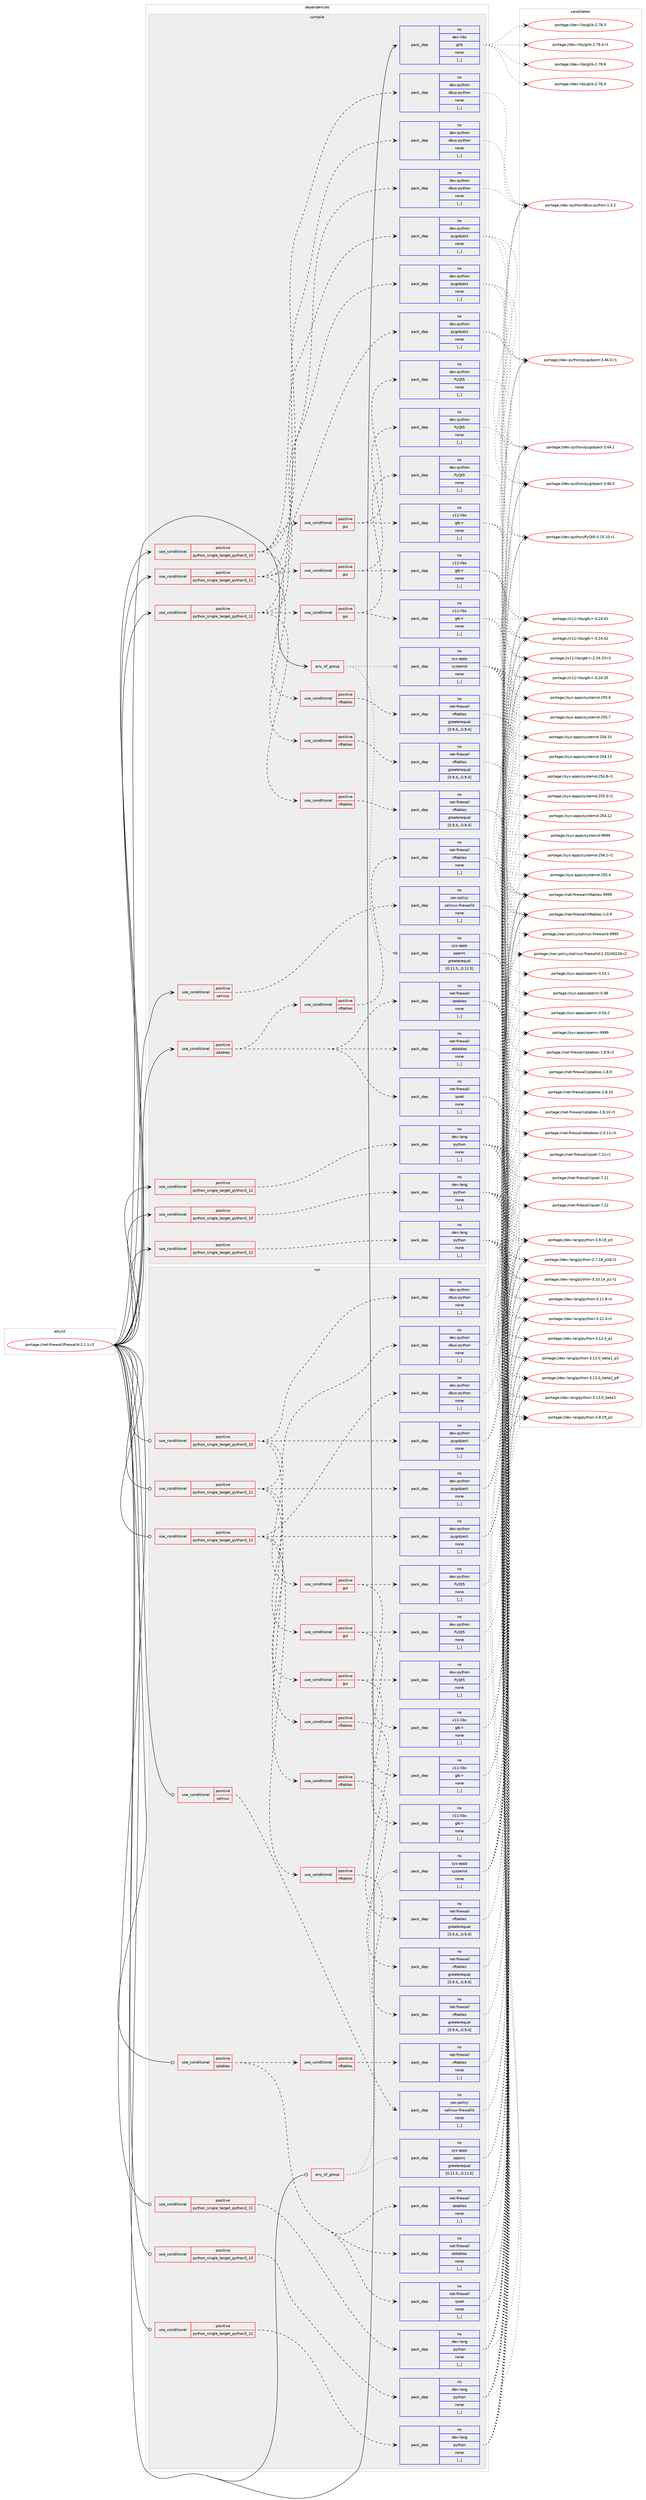 digraph prolog {

# *************
# Graph options
# *************

newrank=true;
concentrate=true;
compound=true;
graph [rankdir=LR,fontname=Helvetica,fontsize=10,ranksep=1.5];#, ranksep=2.5, nodesep=0.2];
edge  [arrowhead=vee];
node  [fontname=Helvetica,fontsize=10];

# **********
# The ebuild
# **********

subgraph cluster_leftcol {
color=gray;
rank=same;
label=<<i>ebuild</i>>;
id [label="portage://net-firewall/firewalld-2.1.1-r2", color=red, width=4, href="../net-firewall/firewalld-2.1.1-r2.svg"];
}

# ****************
# The dependencies
# ****************

subgraph cluster_midcol {
color=gray;
label=<<i>dependencies</i>>;
subgraph cluster_compile {
fillcolor="#eeeeee";
style=filled;
label=<<i>compile</i>>;
subgraph any2365 {
dependency338112 [label=<<TABLE BORDER="0" CELLBORDER="1" CELLSPACING="0" CELLPADDING="4"><TR><TD CELLPADDING="10">any_of_group</TD></TR></TABLE>>, shape=none, color=red];subgraph pack247999 {
dependency338113 [label=<<TABLE BORDER="0" CELLBORDER="1" CELLSPACING="0" CELLPADDING="4" WIDTH="220"><TR><TD ROWSPAN="6" CELLPADDING="30">pack_dep</TD></TR><TR><TD WIDTH="110">no</TD></TR><TR><TD>sys-apps</TD></TR><TR><TD>openrc</TD></TR><TR><TD>greaterequal</TD></TR><TR><TD>[0.11.5,,,0.11.5]</TD></TR></TABLE>>, shape=none, color=blue];
}
dependency338112:e -> dependency338113:w [weight=20,style="dotted",arrowhead="oinv"];
subgraph pack248000 {
dependency338114 [label=<<TABLE BORDER="0" CELLBORDER="1" CELLSPACING="0" CELLPADDING="4" WIDTH="220"><TR><TD ROWSPAN="6" CELLPADDING="30">pack_dep</TD></TR><TR><TD WIDTH="110">no</TD></TR><TR><TD>sys-apps</TD></TR><TR><TD>systemd</TD></TR><TR><TD>none</TD></TR><TR><TD>[,,]</TD></TR></TABLE>>, shape=none, color=blue];
}
dependency338112:e -> dependency338114:w [weight=20,style="dotted",arrowhead="oinv"];
}
id:e -> dependency338112:w [weight=20,style="solid",arrowhead="vee"];
subgraph cond87578 {
dependency338115 [label=<<TABLE BORDER="0" CELLBORDER="1" CELLSPACING="0" CELLPADDING="4"><TR><TD ROWSPAN="3" CELLPADDING="10">use_conditional</TD></TR><TR><TD>positive</TD></TR><TR><TD>iptables</TD></TR></TABLE>>, shape=none, color=red];
subgraph pack248001 {
dependency338116 [label=<<TABLE BORDER="0" CELLBORDER="1" CELLSPACING="0" CELLPADDING="4" WIDTH="220"><TR><TD ROWSPAN="6" CELLPADDING="30">pack_dep</TD></TR><TR><TD WIDTH="110">no</TD></TR><TR><TD>net-firewall</TD></TR><TR><TD>iptables</TD></TR><TR><TD>none</TD></TR><TR><TD>[,,]</TD></TR></TABLE>>, shape=none, color=blue];
}
dependency338115:e -> dependency338116:w [weight=20,style="dashed",arrowhead="vee"];
subgraph pack248002 {
dependency338117 [label=<<TABLE BORDER="0" CELLBORDER="1" CELLSPACING="0" CELLPADDING="4" WIDTH="220"><TR><TD ROWSPAN="6" CELLPADDING="30">pack_dep</TD></TR><TR><TD WIDTH="110">no</TD></TR><TR><TD>net-firewall</TD></TR><TR><TD>ebtables</TD></TR><TR><TD>none</TD></TR><TR><TD>[,,]</TD></TR></TABLE>>, shape=none, color=blue];
}
dependency338115:e -> dependency338117:w [weight=20,style="dashed",arrowhead="vee"];
subgraph pack248003 {
dependency338118 [label=<<TABLE BORDER="0" CELLBORDER="1" CELLSPACING="0" CELLPADDING="4" WIDTH="220"><TR><TD ROWSPAN="6" CELLPADDING="30">pack_dep</TD></TR><TR><TD WIDTH="110">no</TD></TR><TR><TD>net-firewall</TD></TR><TR><TD>ipset</TD></TR><TR><TD>none</TD></TR><TR><TD>[,,]</TD></TR></TABLE>>, shape=none, color=blue];
}
dependency338115:e -> dependency338118:w [weight=20,style="dashed",arrowhead="vee"];
subgraph cond87579 {
dependency338119 [label=<<TABLE BORDER="0" CELLBORDER="1" CELLSPACING="0" CELLPADDING="4"><TR><TD ROWSPAN="3" CELLPADDING="10">use_conditional</TD></TR><TR><TD>positive</TD></TR><TR><TD>nftables</TD></TR></TABLE>>, shape=none, color=red];
subgraph pack248004 {
dependency338120 [label=<<TABLE BORDER="0" CELLBORDER="1" CELLSPACING="0" CELLPADDING="4" WIDTH="220"><TR><TD ROWSPAN="6" CELLPADDING="30">pack_dep</TD></TR><TR><TD WIDTH="110">no</TD></TR><TR><TD>net-firewall</TD></TR><TR><TD>nftables</TD></TR><TR><TD>none</TD></TR><TR><TD>[,,]</TD></TR></TABLE>>, shape=none, color=blue];
}
dependency338119:e -> dependency338120:w [weight=20,style="dashed",arrowhead="vee"];
}
dependency338115:e -> dependency338119:w [weight=20,style="dashed",arrowhead="vee"];
}
id:e -> dependency338115:w [weight=20,style="solid",arrowhead="vee"];
subgraph cond87580 {
dependency338121 [label=<<TABLE BORDER="0" CELLBORDER="1" CELLSPACING="0" CELLPADDING="4"><TR><TD ROWSPAN="3" CELLPADDING="10">use_conditional</TD></TR><TR><TD>positive</TD></TR><TR><TD>python_single_target_python3_10</TD></TR></TABLE>>, shape=none, color=red];
subgraph pack248005 {
dependency338122 [label=<<TABLE BORDER="0" CELLBORDER="1" CELLSPACING="0" CELLPADDING="4" WIDTH="220"><TR><TD ROWSPAN="6" CELLPADDING="30">pack_dep</TD></TR><TR><TD WIDTH="110">no</TD></TR><TR><TD>dev-lang</TD></TR><TR><TD>python</TD></TR><TR><TD>none</TD></TR><TR><TD>[,,]</TD></TR></TABLE>>, shape=none, color=blue];
}
dependency338121:e -> dependency338122:w [weight=20,style="dashed",arrowhead="vee"];
}
id:e -> dependency338121:w [weight=20,style="solid",arrowhead="vee"];
subgraph cond87581 {
dependency338123 [label=<<TABLE BORDER="0" CELLBORDER="1" CELLSPACING="0" CELLPADDING="4"><TR><TD ROWSPAN="3" CELLPADDING="10">use_conditional</TD></TR><TR><TD>positive</TD></TR><TR><TD>python_single_target_python3_10</TD></TR></TABLE>>, shape=none, color=red];
subgraph pack248006 {
dependency338124 [label=<<TABLE BORDER="0" CELLBORDER="1" CELLSPACING="0" CELLPADDING="4" WIDTH="220"><TR><TD ROWSPAN="6" CELLPADDING="30">pack_dep</TD></TR><TR><TD WIDTH="110">no</TD></TR><TR><TD>dev-python</TD></TR><TR><TD>dbus-python</TD></TR><TR><TD>none</TD></TR><TR><TD>[,,]</TD></TR></TABLE>>, shape=none, color=blue];
}
dependency338123:e -> dependency338124:w [weight=20,style="dashed",arrowhead="vee"];
subgraph pack248007 {
dependency338125 [label=<<TABLE BORDER="0" CELLBORDER="1" CELLSPACING="0" CELLPADDING="4" WIDTH="220"><TR><TD ROWSPAN="6" CELLPADDING="30">pack_dep</TD></TR><TR><TD WIDTH="110">no</TD></TR><TR><TD>dev-python</TD></TR><TR><TD>pygobject</TD></TR><TR><TD>none</TD></TR><TR><TD>[,,]</TD></TR></TABLE>>, shape=none, color=blue];
}
dependency338123:e -> dependency338125:w [weight=20,style="dashed",arrowhead="vee"];
subgraph cond87582 {
dependency338126 [label=<<TABLE BORDER="0" CELLBORDER="1" CELLSPACING="0" CELLPADDING="4"><TR><TD ROWSPAN="3" CELLPADDING="10">use_conditional</TD></TR><TR><TD>positive</TD></TR><TR><TD>gui</TD></TR></TABLE>>, shape=none, color=red];
subgraph pack248008 {
dependency338127 [label=<<TABLE BORDER="0" CELLBORDER="1" CELLSPACING="0" CELLPADDING="4" WIDTH="220"><TR><TD ROWSPAN="6" CELLPADDING="30">pack_dep</TD></TR><TR><TD WIDTH="110">no</TD></TR><TR><TD>x11-libs</TD></TR><TR><TD>gtk+</TD></TR><TR><TD>none</TD></TR><TR><TD>[,,]</TD></TR></TABLE>>, shape=none, color=blue];
}
dependency338126:e -> dependency338127:w [weight=20,style="dashed",arrowhead="vee"];
subgraph pack248009 {
dependency338128 [label=<<TABLE BORDER="0" CELLBORDER="1" CELLSPACING="0" CELLPADDING="4" WIDTH="220"><TR><TD ROWSPAN="6" CELLPADDING="30">pack_dep</TD></TR><TR><TD WIDTH="110">no</TD></TR><TR><TD>dev-python</TD></TR><TR><TD>PyQt5</TD></TR><TR><TD>none</TD></TR><TR><TD>[,,]</TD></TR></TABLE>>, shape=none, color=blue];
}
dependency338126:e -> dependency338128:w [weight=20,style="dashed",arrowhead="vee"];
}
dependency338123:e -> dependency338126:w [weight=20,style="dashed",arrowhead="vee"];
subgraph cond87583 {
dependency338129 [label=<<TABLE BORDER="0" CELLBORDER="1" CELLSPACING="0" CELLPADDING="4"><TR><TD ROWSPAN="3" CELLPADDING="10">use_conditional</TD></TR><TR><TD>positive</TD></TR><TR><TD>nftables</TD></TR></TABLE>>, shape=none, color=red];
subgraph pack248010 {
dependency338130 [label=<<TABLE BORDER="0" CELLBORDER="1" CELLSPACING="0" CELLPADDING="4" WIDTH="220"><TR><TD ROWSPAN="6" CELLPADDING="30">pack_dep</TD></TR><TR><TD WIDTH="110">no</TD></TR><TR><TD>net-firewall</TD></TR><TR><TD>nftables</TD></TR><TR><TD>greaterequal</TD></TR><TR><TD>[0.9.4,,,0.9.4]</TD></TR></TABLE>>, shape=none, color=blue];
}
dependency338129:e -> dependency338130:w [weight=20,style="dashed",arrowhead="vee"];
}
dependency338123:e -> dependency338129:w [weight=20,style="dashed",arrowhead="vee"];
}
id:e -> dependency338123:w [weight=20,style="solid",arrowhead="vee"];
subgraph cond87584 {
dependency338131 [label=<<TABLE BORDER="0" CELLBORDER="1" CELLSPACING="0" CELLPADDING="4"><TR><TD ROWSPAN="3" CELLPADDING="10">use_conditional</TD></TR><TR><TD>positive</TD></TR><TR><TD>python_single_target_python3_11</TD></TR></TABLE>>, shape=none, color=red];
subgraph pack248011 {
dependency338132 [label=<<TABLE BORDER="0" CELLBORDER="1" CELLSPACING="0" CELLPADDING="4" WIDTH="220"><TR><TD ROWSPAN="6" CELLPADDING="30">pack_dep</TD></TR><TR><TD WIDTH="110">no</TD></TR><TR><TD>dev-lang</TD></TR><TR><TD>python</TD></TR><TR><TD>none</TD></TR><TR><TD>[,,]</TD></TR></TABLE>>, shape=none, color=blue];
}
dependency338131:e -> dependency338132:w [weight=20,style="dashed",arrowhead="vee"];
}
id:e -> dependency338131:w [weight=20,style="solid",arrowhead="vee"];
subgraph cond87585 {
dependency338133 [label=<<TABLE BORDER="0" CELLBORDER="1" CELLSPACING="0" CELLPADDING="4"><TR><TD ROWSPAN="3" CELLPADDING="10">use_conditional</TD></TR><TR><TD>positive</TD></TR><TR><TD>python_single_target_python3_11</TD></TR></TABLE>>, shape=none, color=red];
subgraph pack248012 {
dependency338134 [label=<<TABLE BORDER="0" CELLBORDER="1" CELLSPACING="0" CELLPADDING="4" WIDTH="220"><TR><TD ROWSPAN="6" CELLPADDING="30">pack_dep</TD></TR><TR><TD WIDTH="110">no</TD></TR><TR><TD>dev-python</TD></TR><TR><TD>dbus-python</TD></TR><TR><TD>none</TD></TR><TR><TD>[,,]</TD></TR></TABLE>>, shape=none, color=blue];
}
dependency338133:e -> dependency338134:w [weight=20,style="dashed",arrowhead="vee"];
subgraph pack248013 {
dependency338135 [label=<<TABLE BORDER="0" CELLBORDER="1" CELLSPACING="0" CELLPADDING="4" WIDTH="220"><TR><TD ROWSPAN="6" CELLPADDING="30">pack_dep</TD></TR><TR><TD WIDTH="110">no</TD></TR><TR><TD>dev-python</TD></TR><TR><TD>pygobject</TD></TR><TR><TD>none</TD></TR><TR><TD>[,,]</TD></TR></TABLE>>, shape=none, color=blue];
}
dependency338133:e -> dependency338135:w [weight=20,style="dashed",arrowhead="vee"];
subgraph cond87586 {
dependency338136 [label=<<TABLE BORDER="0" CELLBORDER="1" CELLSPACING="0" CELLPADDING="4"><TR><TD ROWSPAN="3" CELLPADDING="10">use_conditional</TD></TR><TR><TD>positive</TD></TR><TR><TD>gui</TD></TR></TABLE>>, shape=none, color=red];
subgraph pack248014 {
dependency338137 [label=<<TABLE BORDER="0" CELLBORDER="1" CELLSPACING="0" CELLPADDING="4" WIDTH="220"><TR><TD ROWSPAN="6" CELLPADDING="30">pack_dep</TD></TR><TR><TD WIDTH="110">no</TD></TR><TR><TD>x11-libs</TD></TR><TR><TD>gtk+</TD></TR><TR><TD>none</TD></TR><TR><TD>[,,]</TD></TR></TABLE>>, shape=none, color=blue];
}
dependency338136:e -> dependency338137:w [weight=20,style="dashed",arrowhead="vee"];
subgraph pack248015 {
dependency338138 [label=<<TABLE BORDER="0" CELLBORDER="1" CELLSPACING="0" CELLPADDING="4" WIDTH="220"><TR><TD ROWSPAN="6" CELLPADDING="30">pack_dep</TD></TR><TR><TD WIDTH="110">no</TD></TR><TR><TD>dev-python</TD></TR><TR><TD>PyQt5</TD></TR><TR><TD>none</TD></TR><TR><TD>[,,]</TD></TR></TABLE>>, shape=none, color=blue];
}
dependency338136:e -> dependency338138:w [weight=20,style="dashed",arrowhead="vee"];
}
dependency338133:e -> dependency338136:w [weight=20,style="dashed",arrowhead="vee"];
subgraph cond87587 {
dependency338139 [label=<<TABLE BORDER="0" CELLBORDER="1" CELLSPACING="0" CELLPADDING="4"><TR><TD ROWSPAN="3" CELLPADDING="10">use_conditional</TD></TR><TR><TD>positive</TD></TR><TR><TD>nftables</TD></TR></TABLE>>, shape=none, color=red];
subgraph pack248016 {
dependency338140 [label=<<TABLE BORDER="0" CELLBORDER="1" CELLSPACING="0" CELLPADDING="4" WIDTH="220"><TR><TD ROWSPAN="6" CELLPADDING="30">pack_dep</TD></TR><TR><TD WIDTH="110">no</TD></TR><TR><TD>net-firewall</TD></TR><TR><TD>nftables</TD></TR><TR><TD>greaterequal</TD></TR><TR><TD>[0.9.4,,,0.9.4]</TD></TR></TABLE>>, shape=none, color=blue];
}
dependency338139:e -> dependency338140:w [weight=20,style="dashed",arrowhead="vee"];
}
dependency338133:e -> dependency338139:w [weight=20,style="dashed",arrowhead="vee"];
}
id:e -> dependency338133:w [weight=20,style="solid",arrowhead="vee"];
subgraph cond87588 {
dependency338141 [label=<<TABLE BORDER="0" CELLBORDER="1" CELLSPACING="0" CELLPADDING="4"><TR><TD ROWSPAN="3" CELLPADDING="10">use_conditional</TD></TR><TR><TD>positive</TD></TR><TR><TD>python_single_target_python3_12</TD></TR></TABLE>>, shape=none, color=red];
subgraph pack248017 {
dependency338142 [label=<<TABLE BORDER="0" CELLBORDER="1" CELLSPACING="0" CELLPADDING="4" WIDTH="220"><TR><TD ROWSPAN="6" CELLPADDING="30">pack_dep</TD></TR><TR><TD WIDTH="110">no</TD></TR><TR><TD>dev-lang</TD></TR><TR><TD>python</TD></TR><TR><TD>none</TD></TR><TR><TD>[,,]</TD></TR></TABLE>>, shape=none, color=blue];
}
dependency338141:e -> dependency338142:w [weight=20,style="dashed",arrowhead="vee"];
}
id:e -> dependency338141:w [weight=20,style="solid",arrowhead="vee"];
subgraph cond87589 {
dependency338143 [label=<<TABLE BORDER="0" CELLBORDER="1" CELLSPACING="0" CELLPADDING="4"><TR><TD ROWSPAN="3" CELLPADDING="10">use_conditional</TD></TR><TR><TD>positive</TD></TR><TR><TD>python_single_target_python3_12</TD></TR></TABLE>>, shape=none, color=red];
subgraph pack248018 {
dependency338144 [label=<<TABLE BORDER="0" CELLBORDER="1" CELLSPACING="0" CELLPADDING="4" WIDTH="220"><TR><TD ROWSPAN="6" CELLPADDING="30">pack_dep</TD></TR><TR><TD WIDTH="110">no</TD></TR><TR><TD>dev-python</TD></TR><TR><TD>dbus-python</TD></TR><TR><TD>none</TD></TR><TR><TD>[,,]</TD></TR></TABLE>>, shape=none, color=blue];
}
dependency338143:e -> dependency338144:w [weight=20,style="dashed",arrowhead="vee"];
subgraph pack248019 {
dependency338145 [label=<<TABLE BORDER="0" CELLBORDER="1" CELLSPACING="0" CELLPADDING="4" WIDTH="220"><TR><TD ROWSPAN="6" CELLPADDING="30">pack_dep</TD></TR><TR><TD WIDTH="110">no</TD></TR><TR><TD>dev-python</TD></TR><TR><TD>pygobject</TD></TR><TR><TD>none</TD></TR><TR><TD>[,,]</TD></TR></TABLE>>, shape=none, color=blue];
}
dependency338143:e -> dependency338145:w [weight=20,style="dashed",arrowhead="vee"];
subgraph cond87590 {
dependency338146 [label=<<TABLE BORDER="0" CELLBORDER="1" CELLSPACING="0" CELLPADDING="4"><TR><TD ROWSPAN="3" CELLPADDING="10">use_conditional</TD></TR><TR><TD>positive</TD></TR><TR><TD>gui</TD></TR></TABLE>>, shape=none, color=red];
subgraph pack248020 {
dependency338147 [label=<<TABLE BORDER="0" CELLBORDER="1" CELLSPACING="0" CELLPADDING="4" WIDTH="220"><TR><TD ROWSPAN="6" CELLPADDING="30">pack_dep</TD></TR><TR><TD WIDTH="110">no</TD></TR><TR><TD>x11-libs</TD></TR><TR><TD>gtk+</TD></TR><TR><TD>none</TD></TR><TR><TD>[,,]</TD></TR></TABLE>>, shape=none, color=blue];
}
dependency338146:e -> dependency338147:w [weight=20,style="dashed",arrowhead="vee"];
subgraph pack248021 {
dependency338148 [label=<<TABLE BORDER="0" CELLBORDER="1" CELLSPACING="0" CELLPADDING="4" WIDTH="220"><TR><TD ROWSPAN="6" CELLPADDING="30">pack_dep</TD></TR><TR><TD WIDTH="110">no</TD></TR><TR><TD>dev-python</TD></TR><TR><TD>PyQt5</TD></TR><TR><TD>none</TD></TR><TR><TD>[,,]</TD></TR></TABLE>>, shape=none, color=blue];
}
dependency338146:e -> dependency338148:w [weight=20,style="dashed",arrowhead="vee"];
}
dependency338143:e -> dependency338146:w [weight=20,style="dashed",arrowhead="vee"];
subgraph cond87591 {
dependency338149 [label=<<TABLE BORDER="0" CELLBORDER="1" CELLSPACING="0" CELLPADDING="4"><TR><TD ROWSPAN="3" CELLPADDING="10">use_conditional</TD></TR><TR><TD>positive</TD></TR><TR><TD>nftables</TD></TR></TABLE>>, shape=none, color=red];
subgraph pack248022 {
dependency338150 [label=<<TABLE BORDER="0" CELLBORDER="1" CELLSPACING="0" CELLPADDING="4" WIDTH="220"><TR><TD ROWSPAN="6" CELLPADDING="30">pack_dep</TD></TR><TR><TD WIDTH="110">no</TD></TR><TR><TD>net-firewall</TD></TR><TR><TD>nftables</TD></TR><TR><TD>greaterequal</TD></TR><TR><TD>[0.9.4,,,0.9.4]</TD></TR></TABLE>>, shape=none, color=blue];
}
dependency338149:e -> dependency338150:w [weight=20,style="dashed",arrowhead="vee"];
}
dependency338143:e -> dependency338149:w [weight=20,style="dashed",arrowhead="vee"];
}
id:e -> dependency338143:w [weight=20,style="solid",arrowhead="vee"];
subgraph cond87592 {
dependency338151 [label=<<TABLE BORDER="0" CELLBORDER="1" CELLSPACING="0" CELLPADDING="4"><TR><TD ROWSPAN="3" CELLPADDING="10">use_conditional</TD></TR><TR><TD>positive</TD></TR><TR><TD>selinux</TD></TR></TABLE>>, shape=none, color=red];
subgraph pack248023 {
dependency338152 [label=<<TABLE BORDER="0" CELLBORDER="1" CELLSPACING="0" CELLPADDING="4" WIDTH="220"><TR><TD ROWSPAN="6" CELLPADDING="30">pack_dep</TD></TR><TR><TD WIDTH="110">no</TD></TR><TR><TD>sec-policy</TD></TR><TR><TD>selinux-firewalld</TD></TR><TR><TD>none</TD></TR><TR><TD>[,,]</TD></TR></TABLE>>, shape=none, color=blue];
}
dependency338151:e -> dependency338152:w [weight=20,style="dashed",arrowhead="vee"];
}
id:e -> dependency338151:w [weight=20,style="solid",arrowhead="vee"];
subgraph pack248024 {
dependency338153 [label=<<TABLE BORDER="0" CELLBORDER="1" CELLSPACING="0" CELLPADDING="4" WIDTH="220"><TR><TD ROWSPAN="6" CELLPADDING="30">pack_dep</TD></TR><TR><TD WIDTH="110">no</TD></TR><TR><TD>dev-libs</TD></TR><TR><TD>glib</TD></TR><TR><TD>none</TD></TR><TR><TD>[,,]</TD></TR></TABLE>>, shape=none, color=blue];
}
id:e -> dependency338153:w [weight=20,style="solid",arrowhead="vee"];
}
subgraph cluster_compileandrun {
fillcolor="#eeeeee";
style=filled;
label=<<i>compile and run</i>>;
}
subgraph cluster_run {
fillcolor="#eeeeee";
style=filled;
label=<<i>run</i>>;
subgraph any2366 {
dependency338154 [label=<<TABLE BORDER="0" CELLBORDER="1" CELLSPACING="0" CELLPADDING="4"><TR><TD CELLPADDING="10">any_of_group</TD></TR></TABLE>>, shape=none, color=red];subgraph pack248025 {
dependency338155 [label=<<TABLE BORDER="0" CELLBORDER="1" CELLSPACING="0" CELLPADDING="4" WIDTH="220"><TR><TD ROWSPAN="6" CELLPADDING="30">pack_dep</TD></TR><TR><TD WIDTH="110">no</TD></TR><TR><TD>sys-apps</TD></TR><TR><TD>openrc</TD></TR><TR><TD>greaterequal</TD></TR><TR><TD>[0.11.5,,,0.11.5]</TD></TR></TABLE>>, shape=none, color=blue];
}
dependency338154:e -> dependency338155:w [weight=20,style="dotted",arrowhead="oinv"];
subgraph pack248026 {
dependency338156 [label=<<TABLE BORDER="0" CELLBORDER="1" CELLSPACING="0" CELLPADDING="4" WIDTH="220"><TR><TD ROWSPAN="6" CELLPADDING="30">pack_dep</TD></TR><TR><TD WIDTH="110">no</TD></TR><TR><TD>sys-apps</TD></TR><TR><TD>systemd</TD></TR><TR><TD>none</TD></TR><TR><TD>[,,]</TD></TR></TABLE>>, shape=none, color=blue];
}
dependency338154:e -> dependency338156:w [weight=20,style="dotted",arrowhead="oinv"];
}
id:e -> dependency338154:w [weight=20,style="solid",arrowhead="odot"];
subgraph cond87593 {
dependency338157 [label=<<TABLE BORDER="0" CELLBORDER="1" CELLSPACING="0" CELLPADDING="4"><TR><TD ROWSPAN="3" CELLPADDING="10">use_conditional</TD></TR><TR><TD>positive</TD></TR><TR><TD>iptables</TD></TR></TABLE>>, shape=none, color=red];
subgraph pack248027 {
dependency338158 [label=<<TABLE BORDER="0" CELLBORDER="1" CELLSPACING="0" CELLPADDING="4" WIDTH="220"><TR><TD ROWSPAN="6" CELLPADDING="30">pack_dep</TD></TR><TR><TD WIDTH="110">no</TD></TR><TR><TD>net-firewall</TD></TR><TR><TD>iptables</TD></TR><TR><TD>none</TD></TR><TR><TD>[,,]</TD></TR></TABLE>>, shape=none, color=blue];
}
dependency338157:e -> dependency338158:w [weight=20,style="dashed",arrowhead="vee"];
subgraph pack248028 {
dependency338159 [label=<<TABLE BORDER="0" CELLBORDER="1" CELLSPACING="0" CELLPADDING="4" WIDTH="220"><TR><TD ROWSPAN="6" CELLPADDING="30">pack_dep</TD></TR><TR><TD WIDTH="110">no</TD></TR><TR><TD>net-firewall</TD></TR><TR><TD>ebtables</TD></TR><TR><TD>none</TD></TR><TR><TD>[,,]</TD></TR></TABLE>>, shape=none, color=blue];
}
dependency338157:e -> dependency338159:w [weight=20,style="dashed",arrowhead="vee"];
subgraph pack248029 {
dependency338160 [label=<<TABLE BORDER="0" CELLBORDER="1" CELLSPACING="0" CELLPADDING="4" WIDTH="220"><TR><TD ROWSPAN="6" CELLPADDING="30">pack_dep</TD></TR><TR><TD WIDTH="110">no</TD></TR><TR><TD>net-firewall</TD></TR><TR><TD>ipset</TD></TR><TR><TD>none</TD></TR><TR><TD>[,,]</TD></TR></TABLE>>, shape=none, color=blue];
}
dependency338157:e -> dependency338160:w [weight=20,style="dashed",arrowhead="vee"];
subgraph cond87594 {
dependency338161 [label=<<TABLE BORDER="0" CELLBORDER="1" CELLSPACING="0" CELLPADDING="4"><TR><TD ROWSPAN="3" CELLPADDING="10">use_conditional</TD></TR><TR><TD>positive</TD></TR><TR><TD>nftables</TD></TR></TABLE>>, shape=none, color=red];
subgraph pack248030 {
dependency338162 [label=<<TABLE BORDER="0" CELLBORDER="1" CELLSPACING="0" CELLPADDING="4" WIDTH="220"><TR><TD ROWSPAN="6" CELLPADDING="30">pack_dep</TD></TR><TR><TD WIDTH="110">no</TD></TR><TR><TD>net-firewall</TD></TR><TR><TD>nftables</TD></TR><TR><TD>none</TD></TR><TR><TD>[,,]</TD></TR></TABLE>>, shape=none, color=blue];
}
dependency338161:e -> dependency338162:w [weight=20,style="dashed",arrowhead="vee"];
}
dependency338157:e -> dependency338161:w [weight=20,style="dashed",arrowhead="vee"];
}
id:e -> dependency338157:w [weight=20,style="solid",arrowhead="odot"];
subgraph cond87595 {
dependency338163 [label=<<TABLE BORDER="0" CELLBORDER="1" CELLSPACING="0" CELLPADDING="4"><TR><TD ROWSPAN="3" CELLPADDING="10">use_conditional</TD></TR><TR><TD>positive</TD></TR><TR><TD>python_single_target_python3_10</TD></TR></TABLE>>, shape=none, color=red];
subgraph pack248031 {
dependency338164 [label=<<TABLE BORDER="0" CELLBORDER="1" CELLSPACING="0" CELLPADDING="4" WIDTH="220"><TR><TD ROWSPAN="6" CELLPADDING="30">pack_dep</TD></TR><TR><TD WIDTH="110">no</TD></TR><TR><TD>dev-lang</TD></TR><TR><TD>python</TD></TR><TR><TD>none</TD></TR><TR><TD>[,,]</TD></TR></TABLE>>, shape=none, color=blue];
}
dependency338163:e -> dependency338164:w [weight=20,style="dashed",arrowhead="vee"];
}
id:e -> dependency338163:w [weight=20,style="solid",arrowhead="odot"];
subgraph cond87596 {
dependency338165 [label=<<TABLE BORDER="0" CELLBORDER="1" CELLSPACING="0" CELLPADDING="4"><TR><TD ROWSPAN="3" CELLPADDING="10">use_conditional</TD></TR><TR><TD>positive</TD></TR><TR><TD>python_single_target_python3_10</TD></TR></TABLE>>, shape=none, color=red];
subgraph pack248032 {
dependency338166 [label=<<TABLE BORDER="0" CELLBORDER="1" CELLSPACING="0" CELLPADDING="4" WIDTH="220"><TR><TD ROWSPAN="6" CELLPADDING="30">pack_dep</TD></TR><TR><TD WIDTH="110">no</TD></TR><TR><TD>dev-python</TD></TR><TR><TD>dbus-python</TD></TR><TR><TD>none</TD></TR><TR><TD>[,,]</TD></TR></TABLE>>, shape=none, color=blue];
}
dependency338165:e -> dependency338166:w [weight=20,style="dashed",arrowhead="vee"];
subgraph pack248033 {
dependency338167 [label=<<TABLE BORDER="0" CELLBORDER="1" CELLSPACING="0" CELLPADDING="4" WIDTH="220"><TR><TD ROWSPAN="6" CELLPADDING="30">pack_dep</TD></TR><TR><TD WIDTH="110">no</TD></TR><TR><TD>dev-python</TD></TR><TR><TD>pygobject</TD></TR><TR><TD>none</TD></TR><TR><TD>[,,]</TD></TR></TABLE>>, shape=none, color=blue];
}
dependency338165:e -> dependency338167:w [weight=20,style="dashed",arrowhead="vee"];
subgraph cond87597 {
dependency338168 [label=<<TABLE BORDER="0" CELLBORDER="1" CELLSPACING="0" CELLPADDING="4"><TR><TD ROWSPAN="3" CELLPADDING="10">use_conditional</TD></TR><TR><TD>positive</TD></TR><TR><TD>gui</TD></TR></TABLE>>, shape=none, color=red];
subgraph pack248034 {
dependency338169 [label=<<TABLE BORDER="0" CELLBORDER="1" CELLSPACING="0" CELLPADDING="4" WIDTH="220"><TR><TD ROWSPAN="6" CELLPADDING="30">pack_dep</TD></TR><TR><TD WIDTH="110">no</TD></TR><TR><TD>x11-libs</TD></TR><TR><TD>gtk+</TD></TR><TR><TD>none</TD></TR><TR><TD>[,,]</TD></TR></TABLE>>, shape=none, color=blue];
}
dependency338168:e -> dependency338169:w [weight=20,style="dashed",arrowhead="vee"];
subgraph pack248035 {
dependency338170 [label=<<TABLE BORDER="0" CELLBORDER="1" CELLSPACING="0" CELLPADDING="4" WIDTH="220"><TR><TD ROWSPAN="6" CELLPADDING="30">pack_dep</TD></TR><TR><TD WIDTH="110">no</TD></TR><TR><TD>dev-python</TD></TR><TR><TD>PyQt5</TD></TR><TR><TD>none</TD></TR><TR><TD>[,,]</TD></TR></TABLE>>, shape=none, color=blue];
}
dependency338168:e -> dependency338170:w [weight=20,style="dashed",arrowhead="vee"];
}
dependency338165:e -> dependency338168:w [weight=20,style="dashed",arrowhead="vee"];
subgraph cond87598 {
dependency338171 [label=<<TABLE BORDER="0" CELLBORDER="1" CELLSPACING="0" CELLPADDING="4"><TR><TD ROWSPAN="3" CELLPADDING="10">use_conditional</TD></TR><TR><TD>positive</TD></TR><TR><TD>nftables</TD></TR></TABLE>>, shape=none, color=red];
subgraph pack248036 {
dependency338172 [label=<<TABLE BORDER="0" CELLBORDER="1" CELLSPACING="0" CELLPADDING="4" WIDTH="220"><TR><TD ROWSPAN="6" CELLPADDING="30">pack_dep</TD></TR><TR><TD WIDTH="110">no</TD></TR><TR><TD>net-firewall</TD></TR><TR><TD>nftables</TD></TR><TR><TD>greaterequal</TD></TR><TR><TD>[0.9.4,,,0.9.4]</TD></TR></TABLE>>, shape=none, color=blue];
}
dependency338171:e -> dependency338172:w [weight=20,style="dashed",arrowhead="vee"];
}
dependency338165:e -> dependency338171:w [weight=20,style="dashed",arrowhead="vee"];
}
id:e -> dependency338165:w [weight=20,style="solid",arrowhead="odot"];
subgraph cond87599 {
dependency338173 [label=<<TABLE BORDER="0" CELLBORDER="1" CELLSPACING="0" CELLPADDING="4"><TR><TD ROWSPAN="3" CELLPADDING="10">use_conditional</TD></TR><TR><TD>positive</TD></TR><TR><TD>python_single_target_python3_11</TD></TR></TABLE>>, shape=none, color=red];
subgraph pack248037 {
dependency338174 [label=<<TABLE BORDER="0" CELLBORDER="1" CELLSPACING="0" CELLPADDING="4" WIDTH="220"><TR><TD ROWSPAN="6" CELLPADDING="30">pack_dep</TD></TR><TR><TD WIDTH="110">no</TD></TR><TR><TD>dev-lang</TD></TR><TR><TD>python</TD></TR><TR><TD>none</TD></TR><TR><TD>[,,]</TD></TR></TABLE>>, shape=none, color=blue];
}
dependency338173:e -> dependency338174:w [weight=20,style="dashed",arrowhead="vee"];
}
id:e -> dependency338173:w [weight=20,style="solid",arrowhead="odot"];
subgraph cond87600 {
dependency338175 [label=<<TABLE BORDER="0" CELLBORDER="1" CELLSPACING="0" CELLPADDING="4"><TR><TD ROWSPAN="3" CELLPADDING="10">use_conditional</TD></TR><TR><TD>positive</TD></TR><TR><TD>python_single_target_python3_11</TD></TR></TABLE>>, shape=none, color=red];
subgraph pack248038 {
dependency338176 [label=<<TABLE BORDER="0" CELLBORDER="1" CELLSPACING="0" CELLPADDING="4" WIDTH="220"><TR><TD ROWSPAN="6" CELLPADDING="30">pack_dep</TD></TR><TR><TD WIDTH="110">no</TD></TR><TR><TD>dev-python</TD></TR><TR><TD>dbus-python</TD></TR><TR><TD>none</TD></TR><TR><TD>[,,]</TD></TR></TABLE>>, shape=none, color=blue];
}
dependency338175:e -> dependency338176:w [weight=20,style="dashed",arrowhead="vee"];
subgraph pack248039 {
dependency338177 [label=<<TABLE BORDER="0" CELLBORDER="1" CELLSPACING="0" CELLPADDING="4" WIDTH="220"><TR><TD ROWSPAN="6" CELLPADDING="30">pack_dep</TD></TR><TR><TD WIDTH="110">no</TD></TR><TR><TD>dev-python</TD></TR><TR><TD>pygobject</TD></TR><TR><TD>none</TD></TR><TR><TD>[,,]</TD></TR></TABLE>>, shape=none, color=blue];
}
dependency338175:e -> dependency338177:w [weight=20,style="dashed",arrowhead="vee"];
subgraph cond87601 {
dependency338178 [label=<<TABLE BORDER="0" CELLBORDER="1" CELLSPACING="0" CELLPADDING="4"><TR><TD ROWSPAN="3" CELLPADDING="10">use_conditional</TD></TR><TR><TD>positive</TD></TR><TR><TD>gui</TD></TR></TABLE>>, shape=none, color=red];
subgraph pack248040 {
dependency338179 [label=<<TABLE BORDER="0" CELLBORDER="1" CELLSPACING="0" CELLPADDING="4" WIDTH="220"><TR><TD ROWSPAN="6" CELLPADDING="30">pack_dep</TD></TR><TR><TD WIDTH="110">no</TD></TR><TR><TD>x11-libs</TD></TR><TR><TD>gtk+</TD></TR><TR><TD>none</TD></TR><TR><TD>[,,]</TD></TR></TABLE>>, shape=none, color=blue];
}
dependency338178:e -> dependency338179:w [weight=20,style="dashed",arrowhead="vee"];
subgraph pack248041 {
dependency338180 [label=<<TABLE BORDER="0" CELLBORDER="1" CELLSPACING="0" CELLPADDING="4" WIDTH="220"><TR><TD ROWSPAN="6" CELLPADDING="30">pack_dep</TD></TR><TR><TD WIDTH="110">no</TD></TR><TR><TD>dev-python</TD></TR><TR><TD>PyQt5</TD></TR><TR><TD>none</TD></TR><TR><TD>[,,]</TD></TR></TABLE>>, shape=none, color=blue];
}
dependency338178:e -> dependency338180:w [weight=20,style="dashed",arrowhead="vee"];
}
dependency338175:e -> dependency338178:w [weight=20,style="dashed",arrowhead="vee"];
subgraph cond87602 {
dependency338181 [label=<<TABLE BORDER="0" CELLBORDER="1" CELLSPACING="0" CELLPADDING="4"><TR><TD ROWSPAN="3" CELLPADDING="10">use_conditional</TD></TR><TR><TD>positive</TD></TR><TR><TD>nftables</TD></TR></TABLE>>, shape=none, color=red];
subgraph pack248042 {
dependency338182 [label=<<TABLE BORDER="0" CELLBORDER="1" CELLSPACING="0" CELLPADDING="4" WIDTH="220"><TR><TD ROWSPAN="6" CELLPADDING="30">pack_dep</TD></TR><TR><TD WIDTH="110">no</TD></TR><TR><TD>net-firewall</TD></TR><TR><TD>nftables</TD></TR><TR><TD>greaterequal</TD></TR><TR><TD>[0.9.4,,,0.9.4]</TD></TR></TABLE>>, shape=none, color=blue];
}
dependency338181:e -> dependency338182:w [weight=20,style="dashed",arrowhead="vee"];
}
dependency338175:e -> dependency338181:w [weight=20,style="dashed",arrowhead="vee"];
}
id:e -> dependency338175:w [weight=20,style="solid",arrowhead="odot"];
subgraph cond87603 {
dependency338183 [label=<<TABLE BORDER="0" CELLBORDER="1" CELLSPACING="0" CELLPADDING="4"><TR><TD ROWSPAN="3" CELLPADDING="10">use_conditional</TD></TR><TR><TD>positive</TD></TR><TR><TD>python_single_target_python3_12</TD></TR></TABLE>>, shape=none, color=red];
subgraph pack248043 {
dependency338184 [label=<<TABLE BORDER="0" CELLBORDER="1" CELLSPACING="0" CELLPADDING="4" WIDTH="220"><TR><TD ROWSPAN="6" CELLPADDING="30">pack_dep</TD></TR><TR><TD WIDTH="110">no</TD></TR><TR><TD>dev-lang</TD></TR><TR><TD>python</TD></TR><TR><TD>none</TD></TR><TR><TD>[,,]</TD></TR></TABLE>>, shape=none, color=blue];
}
dependency338183:e -> dependency338184:w [weight=20,style="dashed",arrowhead="vee"];
}
id:e -> dependency338183:w [weight=20,style="solid",arrowhead="odot"];
subgraph cond87604 {
dependency338185 [label=<<TABLE BORDER="0" CELLBORDER="1" CELLSPACING="0" CELLPADDING="4"><TR><TD ROWSPAN="3" CELLPADDING="10">use_conditional</TD></TR><TR><TD>positive</TD></TR><TR><TD>python_single_target_python3_12</TD></TR></TABLE>>, shape=none, color=red];
subgraph pack248044 {
dependency338186 [label=<<TABLE BORDER="0" CELLBORDER="1" CELLSPACING="0" CELLPADDING="4" WIDTH="220"><TR><TD ROWSPAN="6" CELLPADDING="30">pack_dep</TD></TR><TR><TD WIDTH="110">no</TD></TR><TR><TD>dev-python</TD></TR><TR><TD>dbus-python</TD></TR><TR><TD>none</TD></TR><TR><TD>[,,]</TD></TR></TABLE>>, shape=none, color=blue];
}
dependency338185:e -> dependency338186:w [weight=20,style="dashed",arrowhead="vee"];
subgraph pack248045 {
dependency338187 [label=<<TABLE BORDER="0" CELLBORDER="1" CELLSPACING="0" CELLPADDING="4" WIDTH="220"><TR><TD ROWSPAN="6" CELLPADDING="30">pack_dep</TD></TR><TR><TD WIDTH="110">no</TD></TR><TR><TD>dev-python</TD></TR><TR><TD>pygobject</TD></TR><TR><TD>none</TD></TR><TR><TD>[,,]</TD></TR></TABLE>>, shape=none, color=blue];
}
dependency338185:e -> dependency338187:w [weight=20,style="dashed",arrowhead="vee"];
subgraph cond87605 {
dependency338188 [label=<<TABLE BORDER="0" CELLBORDER="1" CELLSPACING="0" CELLPADDING="4"><TR><TD ROWSPAN="3" CELLPADDING="10">use_conditional</TD></TR><TR><TD>positive</TD></TR><TR><TD>gui</TD></TR></TABLE>>, shape=none, color=red];
subgraph pack248046 {
dependency338189 [label=<<TABLE BORDER="0" CELLBORDER="1" CELLSPACING="0" CELLPADDING="4" WIDTH="220"><TR><TD ROWSPAN="6" CELLPADDING="30">pack_dep</TD></TR><TR><TD WIDTH="110">no</TD></TR><TR><TD>x11-libs</TD></TR><TR><TD>gtk+</TD></TR><TR><TD>none</TD></TR><TR><TD>[,,]</TD></TR></TABLE>>, shape=none, color=blue];
}
dependency338188:e -> dependency338189:w [weight=20,style="dashed",arrowhead="vee"];
subgraph pack248047 {
dependency338190 [label=<<TABLE BORDER="0" CELLBORDER="1" CELLSPACING="0" CELLPADDING="4" WIDTH="220"><TR><TD ROWSPAN="6" CELLPADDING="30">pack_dep</TD></TR><TR><TD WIDTH="110">no</TD></TR><TR><TD>dev-python</TD></TR><TR><TD>PyQt5</TD></TR><TR><TD>none</TD></TR><TR><TD>[,,]</TD></TR></TABLE>>, shape=none, color=blue];
}
dependency338188:e -> dependency338190:w [weight=20,style="dashed",arrowhead="vee"];
}
dependency338185:e -> dependency338188:w [weight=20,style="dashed",arrowhead="vee"];
subgraph cond87606 {
dependency338191 [label=<<TABLE BORDER="0" CELLBORDER="1" CELLSPACING="0" CELLPADDING="4"><TR><TD ROWSPAN="3" CELLPADDING="10">use_conditional</TD></TR><TR><TD>positive</TD></TR><TR><TD>nftables</TD></TR></TABLE>>, shape=none, color=red];
subgraph pack248048 {
dependency338192 [label=<<TABLE BORDER="0" CELLBORDER="1" CELLSPACING="0" CELLPADDING="4" WIDTH="220"><TR><TD ROWSPAN="6" CELLPADDING="30">pack_dep</TD></TR><TR><TD WIDTH="110">no</TD></TR><TR><TD>net-firewall</TD></TR><TR><TD>nftables</TD></TR><TR><TD>greaterequal</TD></TR><TR><TD>[0.9.4,,,0.9.4]</TD></TR></TABLE>>, shape=none, color=blue];
}
dependency338191:e -> dependency338192:w [weight=20,style="dashed",arrowhead="vee"];
}
dependency338185:e -> dependency338191:w [weight=20,style="dashed",arrowhead="vee"];
}
id:e -> dependency338185:w [weight=20,style="solid",arrowhead="odot"];
subgraph cond87607 {
dependency338193 [label=<<TABLE BORDER="0" CELLBORDER="1" CELLSPACING="0" CELLPADDING="4"><TR><TD ROWSPAN="3" CELLPADDING="10">use_conditional</TD></TR><TR><TD>positive</TD></TR><TR><TD>selinux</TD></TR></TABLE>>, shape=none, color=red];
subgraph pack248049 {
dependency338194 [label=<<TABLE BORDER="0" CELLBORDER="1" CELLSPACING="0" CELLPADDING="4" WIDTH="220"><TR><TD ROWSPAN="6" CELLPADDING="30">pack_dep</TD></TR><TR><TD WIDTH="110">no</TD></TR><TR><TD>sec-policy</TD></TR><TR><TD>selinux-firewalld</TD></TR><TR><TD>none</TD></TR><TR><TD>[,,]</TD></TR></TABLE>>, shape=none, color=blue];
}
dependency338193:e -> dependency338194:w [weight=20,style="dashed",arrowhead="vee"];
}
id:e -> dependency338193:w [weight=20,style="solid",arrowhead="odot"];
}
}

# **************
# The candidates
# **************

subgraph cluster_choices {
rank=same;
color=gray;
label=<<i>candidates</i>>;

subgraph choice247999 {
color=black;
nodesep=1;
choice115121115459711211211547111112101110114994548465256 [label="portage://sys-apps/openrc-0.48", color=red, width=4,href="../sys-apps/openrc-0.48.svg"];
choice1151211154597112112115471111121011101149945484653514649 [label="portage://sys-apps/openrc-0.53.1", color=red, width=4,href="../sys-apps/openrc-0.53.1.svg"];
choice1151211154597112112115471111121011101149945484653524650 [label="portage://sys-apps/openrc-0.54.2", color=red, width=4,href="../sys-apps/openrc-0.54.2.svg"];
choice115121115459711211211547111112101110114994557575757 [label="portage://sys-apps/openrc-9999", color=red, width=4,href="../sys-apps/openrc-9999.svg"];
dependency338113:e -> choice115121115459711211211547111112101110114994548465256:w [style=dotted,weight="100"];
dependency338113:e -> choice1151211154597112112115471111121011101149945484653514649:w [style=dotted,weight="100"];
dependency338113:e -> choice1151211154597112112115471111121011101149945484653524650:w [style=dotted,weight="100"];
dependency338113:e -> choice115121115459711211211547111112101110114994557575757:w [style=dotted,weight="100"];
}
subgraph choice248000 {
color=black;
nodesep=1;
choice11512111545971121121154711512111511610110910045505352464948 [label="portage://sys-apps/systemd-254.10", color=red, width=4,href="../sys-apps/systemd-254.10.svg"];
choice11512111545971121121154711512111511610110910045505352464950 [label="portage://sys-apps/systemd-254.12", color=red, width=4,href="../sys-apps/systemd-254.12.svg"];
choice11512111545971121121154711512111511610110910045505352464951 [label="portage://sys-apps/systemd-254.13", color=red, width=4,href="../sys-apps/systemd-254.13.svg"];
choice1151211154597112112115471151211151161011091004550535246564511449 [label="portage://sys-apps/systemd-254.8-r1", color=red, width=4,href="../sys-apps/systemd-254.8-r1.svg"];
choice1151211154597112112115471151211151161011091004550535346514511449 [label="portage://sys-apps/systemd-255.3-r1", color=red, width=4,href="../sys-apps/systemd-255.3-r1.svg"];
choice115121115459711211211547115121115116101109100455053534652 [label="portage://sys-apps/systemd-255.4", color=red, width=4,href="../sys-apps/systemd-255.4.svg"];
choice115121115459711211211547115121115116101109100455053534654 [label="portage://sys-apps/systemd-255.6", color=red, width=4,href="../sys-apps/systemd-255.6.svg"];
choice115121115459711211211547115121115116101109100455053534655 [label="portage://sys-apps/systemd-255.7", color=red, width=4,href="../sys-apps/systemd-255.7.svg"];
choice1151211154597112112115471151211151161011091004550535446494511449 [label="portage://sys-apps/systemd-256.1-r1", color=red, width=4,href="../sys-apps/systemd-256.1-r1.svg"];
choice1151211154597112112115471151211151161011091004557575757 [label="portage://sys-apps/systemd-9999", color=red, width=4,href="../sys-apps/systemd-9999.svg"];
dependency338114:e -> choice11512111545971121121154711512111511610110910045505352464948:w [style=dotted,weight="100"];
dependency338114:e -> choice11512111545971121121154711512111511610110910045505352464950:w [style=dotted,weight="100"];
dependency338114:e -> choice11512111545971121121154711512111511610110910045505352464951:w [style=dotted,weight="100"];
dependency338114:e -> choice1151211154597112112115471151211151161011091004550535246564511449:w [style=dotted,weight="100"];
dependency338114:e -> choice1151211154597112112115471151211151161011091004550535346514511449:w [style=dotted,weight="100"];
dependency338114:e -> choice115121115459711211211547115121115116101109100455053534652:w [style=dotted,weight="100"];
dependency338114:e -> choice115121115459711211211547115121115116101109100455053534654:w [style=dotted,weight="100"];
dependency338114:e -> choice115121115459711211211547115121115116101109100455053534655:w [style=dotted,weight="100"];
dependency338114:e -> choice1151211154597112112115471151211151161011091004550535446494511449:w [style=dotted,weight="100"];
dependency338114:e -> choice1151211154597112112115471151211151161011091004557575757:w [style=dotted,weight="100"];
}
subgraph choice248001 {
color=black;
nodesep=1;
choice110101116451021051141011199710810847105112116979810810111545494656464948 [label="portage://net-firewall/iptables-1.8.10", color=red, width=4,href="../net-firewall/iptables-1.8.10.svg"];
choice1101011164510210511410111997108108471051121169798108101115454946564649484511449 [label="portage://net-firewall/iptables-1.8.10-r1", color=red, width=4,href="../net-firewall/iptables-1.8.10-r1.svg"];
choice1101011164510210511410111997108108471051121169798108101115454946564657 [label="portage://net-firewall/iptables-1.8.9", color=red, width=4,href="../net-firewall/iptables-1.8.9.svg"];
choice11010111645102105114101119971081084710511211697981081011154549465646574511450 [label="portage://net-firewall/iptables-1.8.9-r2", color=red, width=4,href="../net-firewall/iptables-1.8.9-r2.svg"];
dependency338116:e -> choice110101116451021051141011199710810847105112116979810810111545494656464948:w [style=dotted,weight="100"];
dependency338116:e -> choice1101011164510210511410111997108108471051121169798108101115454946564649484511449:w [style=dotted,weight="100"];
dependency338116:e -> choice1101011164510210511410111997108108471051121169798108101115454946564657:w [style=dotted,weight="100"];
dependency338116:e -> choice11010111645102105114101119971081084710511211697981081011154549465646574511450:w [style=dotted,weight="100"];
}
subgraph choice248002 {
color=black;
nodesep=1;
choice110101116451021051141011199710810847101981169798108101115455046484649494511451 [label="portage://net-firewall/ebtables-2.0.11-r3", color=red, width=4,href="../net-firewall/ebtables-2.0.11-r3.svg"];
dependency338117:e -> choice110101116451021051141011199710810847101981169798108101115455046484649494511451:w [style=dotted,weight="100"];
}
subgraph choice248003 {
color=black;
nodesep=1;
choice1101011164510210511410111997108108471051121151011164555465049 [label="portage://net-firewall/ipset-7.21", color=red, width=4,href="../net-firewall/ipset-7.21.svg"];
choice11010111645102105114101119971081084710511211510111645554650494511449 [label="portage://net-firewall/ipset-7.21-r1", color=red, width=4,href="../net-firewall/ipset-7.21-r1.svg"];
choice1101011164510210511410111997108108471051121151011164555465050 [label="portage://net-firewall/ipset-7.22", color=red, width=4,href="../net-firewall/ipset-7.22.svg"];
dependency338118:e -> choice1101011164510210511410111997108108471051121151011164555465049:w [style=dotted,weight="100"];
dependency338118:e -> choice11010111645102105114101119971081084710511211510111645554650494511449:w [style=dotted,weight="100"];
dependency338118:e -> choice1101011164510210511410111997108108471051121151011164555465050:w [style=dotted,weight="100"];
}
subgraph choice248004 {
color=black;
nodesep=1;
choice1101011164510210511410111997108108471101021169798108101115454946484657 [label="portage://net-firewall/nftables-1.0.9", color=red, width=4,href="../net-firewall/nftables-1.0.9.svg"];
choice11010111645102105114101119971081084711010211697981081011154557575757 [label="portage://net-firewall/nftables-9999", color=red, width=4,href="../net-firewall/nftables-9999.svg"];
dependency338120:e -> choice1101011164510210511410111997108108471101021169798108101115454946484657:w [style=dotted,weight="100"];
dependency338120:e -> choice11010111645102105114101119971081084711010211697981081011154557575757:w [style=dotted,weight="100"];
}
subgraph choice248005 {
color=black;
nodesep=1;
choice100101118451089711010347112121116104111110455046554649569511249544511450 [label="portage://dev-lang/python-2.7.18_p16-r2", color=red, width=4,href="../dev-lang/python-2.7.18_p16-r2.svg"];
choice100101118451089711010347112121116104111110455146494846495295112494511449 [label="portage://dev-lang/python-3.10.14_p1-r1", color=red, width=4,href="../dev-lang/python-3.10.14_p1-r1.svg"];
choice100101118451089711010347112121116104111110455146494946574511449 [label="portage://dev-lang/python-3.11.9-r1", color=red, width=4,href="../dev-lang/python-3.11.9-r1.svg"];
choice100101118451089711010347112121116104111110455146495046514511449 [label="portage://dev-lang/python-3.12.3-r1", color=red, width=4,href="../dev-lang/python-3.12.3-r1.svg"];
choice100101118451089711010347112121116104111110455146495046529511249 [label="portage://dev-lang/python-3.12.4_p1", color=red, width=4,href="../dev-lang/python-3.12.4_p1.svg"];
choice10010111845108971101034711212111610411111045514649514648959810111697499511251 [label="portage://dev-lang/python-3.13.0_beta1_p3", color=red, width=4,href="../dev-lang/python-3.13.0_beta1_p3.svg"];
choice10010111845108971101034711212111610411111045514649514648959810111697509511257 [label="portage://dev-lang/python-3.13.0_beta2_p9", color=red, width=4,href="../dev-lang/python-3.13.0_beta2_p9.svg"];
choice1001011184510897110103471121211161041111104551464951464895981011169751 [label="portage://dev-lang/python-3.13.0_beta3", color=red, width=4,href="../dev-lang/python-3.13.0_beta3.svg"];
choice100101118451089711010347112121116104111110455146564649579511250 [label="portage://dev-lang/python-3.8.19_p2", color=red, width=4,href="../dev-lang/python-3.8.19_p2.svg"];
choice100101118451089711010347112121116104111110455146574649579511251 [label="portage://dev-lang/python-3.9.19_p3", color=red, width=4,href="../dev-lang/python-3.9.19_p3.svg"];
dependency338122:e -> choice100101118451089711010347112121116104111110455046554649569511249544511450:w [style=dotted,weight="100"];
dependency338122:e -> choice100101118451089711010347112121116104111110455146494846495295112494511449:w [style=dotted,weight="100"];
dependency338122:e -> choice100101118451089711010347112121116104111110455146494946574511449:w [style=dotted,weight="100"];
dependency338122:e -> choice100101118451089711010347112121116104111110455146495046514511449:w [style=dotted,weight="100"];
dependency338122:e -> choice100101118451089711010347112121116104111110455146495046529511249:w [style=dotted,weight="100"];
dependency338122:e -> choice10010111845108971101034711212111610411111045514649514648959810111697499511251:w [style=dotted,weight="100"];
dependency338122:e -> choice10010111845108971101034711212111610411111045514649514648959810111697509511257:w [style=dotted,weight="100"];
dependency338122:e -> choice1001011184510897110103471121211161041111104551464951464895981011169751:w [style=dotted,weight="100"];
dependency338122:e -> choice100101118451089711010347112121116104111110455146564649579511250:w [style=dotted,weight="100"];
dependency338122:e -> choice100101118451089711010347112121116104111110455146574649579511251:w [style=dotted,weight="100"];
}
subgraph choice248006 {
color=black;
nodesep=1;
choice10010111845112121116104111110471009811711545112121116104111110454946514650 [label="portage://dev-python/dbus-python-1.3.2", color=red, width=4,href="../dev-python/dbus-python-1.3.2.svg"];
dependency338124:e -> choice10010111845112121116104111110471009811711545112121116104111110454946514650:w [style=dotted,weight="100"];
}
subgraph choice248007 {
color=black;
nodesep=1;
choice1001011184511212111610411111047112121103111981061019911645514652524649 [label="portage://dev-python/pygobject-3.44.1", color=red, width=4,href="../dev-python/pygobject-3.44.1.svg"];
choice1001011184511212111610411111047112121103111981061019911645514652544648 [label="portage://dev-python/pygobject-3.46.0", color=red, width=4,href="../dev-python/pygobject-3.46.0.svg"];
choice10010111845112121116104111110471121211031119810610199116455146525446484511449 [label="portage://dev-python/pygobject-3.46.0-r1", color=red, width=4,href="../dev-python/pygobject-3.46.0-r1.svg"];
dependency338125:e -> choice1001011184511212111610411111047112121103111981061019911645514652524649:w [style=dotted,weight="100"];
dependency338125:e -> choice1001011184511212111610411111047112121103111981061019911645514652544648:w [style=dotted,weight="100"];
dependency338125:e -> choice10010111845112121116104111110471121211031119810610199116455146525446484511449:w [style=dotted,weight="100"];
}
subgraph choice248008 {
color=black;
nodesep=1;
choice12049494510810598115471031161074345504650524651514511451 [label="portage://x11-libs/gtk+-2.24.33-r3", color=red, width=4,href="../x11-libs/gtk+-2.24.33-r3.svg"];
choice1204949451081059811547103116107434551465052465153 [label="portage://x11-libs/gtk+-3.24.35", color=red, width=4,href="../x11-libs/gtk+-3.24.35.svg"];
choice1204949451081059811547103116107434551465052465249 [label="portage://x11-libs/gtk+-3.24.41", color=red, width=4,href="../x11-libs/gtk+-3.24.41.svg"];
choice1204949451081059811547103116107434551465052465250 [label="portage://x11-libs/gtk+-3.24.42", color=red, width=4,href="../x11-libs/gtk+-3.24.42.svg"];
dependency338127:e -> choice12049494510810598115471031161074345504650524651514511451:w [style=dotted,weight="100"];
dependency338127:e -> choice1204949451081059811547103116107434551465052465153:w [style=dotted,weight="100"];
dependency338127:e -> choice1204949451081059811547103116107434551465052465249:w [style=dotted,weight="100"];
dependency338127:e -> choice1204949451081059811547103116107434551465052465250:w [style=dotted,weight="100"];
}
subgraph choice248009 {
color=black;
nodesep=1;
choice100101118451121211161041111104780121811165345534649534649484511449 [label="portage://dev-python/PyQt5-5.15.10-r1", color=red, width=4,href="../dev-python/PyQt5-5.15.10-r1.svg"];
dependency338128:e -> choice100101118451121211161041111104780121811165345534649534649484511449:w [style=dotted,weight="100"];
}
subgraph choice248010 {
color=black;
nodesep=1;
choice1101011164510210511410111997108108471101021169798108101115454946484657 [label="portage://net-firewall/nftables-1.0.9", color=red, width=4,href="../net-firewall/nftables-1.0.9.svg"];
choice11010111645102105114101119971081084711010211697981081011154557575757 [label="portage://net-firewall/nftables-9999", color=red, width=4,href="../net-firewall/nftables-9999.svg"];
dependency338130:e -> choice1101011164510210511410111997108108471101021169798108101115454946484657:w [style=dotted,weight="100"];
dependency338130:e -> choice11010111645102105114101119971081084711010211697981081011154557575757:w [style=dotted,weight="100"];
}
subgraph choice248011 {
color=black;
nodesep=1;
choice100101118451089711010347112121116104111110455046554649569511249544511450 [label="portage://dev-lang/python-2.7.18_p16-r2", color=red, width=4,href="../dev-lang/python-2.7.18_p16-r2.svg"];
choice100101118451089711010347112121116104111110455146494846495295112494511449 [label="portage://dev-lang/python-3.10.14_p1-r1", color=red, width=4,href="../dev-lang/python-3.10.14_p1-r1.svg"];
choice100101118451089711010347112121116104111110455146494946574511449 [label="portage://dev-lang/python-3.11.9-r1", color=red, width=4,href="../dev-lang/python-3.11.9-r1.svg"];
choice100101118451089711010347112121116104111110455146495046514511449 [label="portage://dev-lang/python-3.12.3-r1", color=red, width=4,href="../dev-lang/python-3.12.3-r1.svg"];
choice100101118451089711010347112121116104111110455146495046529511249 [label="portage://dev-lang/python-3.12.4_p1", color=red, width=4,href="../dev-lang/python-3.12.4_p1.svg"];
choice10010111845108971101034711212111610411111045514649514648959810111697499511251 [label="portage://dev-lang/python-3.13.0_beta1_p3", color=red, width=4,href="../dev-lang/python-3.13.0_beta1_p3.svg"];
choice10010111845108971101034711212111610411111045514649514648959810111697509511257 [label="portage://dev-lang/python-3.13.0_beta2_p9", color=red, width=4,href="../dev-lang/python-3.13.0_beta2_p9.svg"];
choice1001011184510897110103471121211161041111104551464951464895981011169751 [label="portage://dev-lang/python-3.13.0_beta3", color=red, width=4,href="../dev-lang/python-3.13.0_beta3.svg"];
choice100101118451089711010347112121116104111110455146564649579511250 [label="portage://dev-lang/python-3.8.19_p2", color=red, width=4,href="../dev-lang/python-3.8.19_p2.svg"];
choice100101118451089711010347112121116104111110455146574649579511251 [label="portage://dev-lang/python-3.9.19_p3", color=red, width=4,href="../dev-lang/python-3.9.19_p3.svg"];
dependency338132:e -> choice100101118451089711010347112121116104111110455046554649569511249544511450:w [style=dotted,weight="100"];
dependency338132:e -> choice100101118451089711010347112121116104111110455146494846495295112494511449:w [style=dotted,weight="100"];
dependency338132:e -> choice100101118451089711010347112121116104111110455146494946574511449:w [style=dotted,weight="100"];
dependency338132:e -> choice100101118451089711010347112121116104111110455146495046514511449:w [style=dotted,weight="100"];
dependency338132:e -> choice100101118451089711010347112121116104111110455146495046529511249:w [style=dotted,weight="100"];
dependency338132:e -> choice10010111845108971101034711212111610411111045514649514648959810111697499511251:w [style=dotted,weight="100"];
dependency338132:e -> choice10010111845108971101034711212111610411111045514649514648959810111697509511257:w [style=dotted,weight="100"];
dependency338132:e -> choice1001011184510897110103471121211161041111104551464951464895981011169751:w [style=dotted,weight="100"];
dependency338132:e -> choice100101118451089711010347112121116104111110455146564649579511250:w [style=dotted,weight="100"];
dependency338132:e -> choice100101118451089711010347112121116104111110455146574649579511251:w [style=dotted,weight="100"];
}
subgraph choice248012 {
color=black;
nodesep=1;
choice10010111845112121116104111110471009811711545112121116104111110454946514650 [label="portage://dev-python/dbus-python-1.3.2", color=red, width=4,href="../dev-python/dbus-python-1.3.2.svg"];
dependency338134:e -> choice10010111845112121116104111110471009811711545112121116104111110454946514650:w [style=dotted,weight="100"];
}
subgraph choice248013 {
color=black;
nodesep=1;
choice1001011184511212111610411111047112121103111981061019911645514652524649 [label="portage://dev-python/pygobject-3.44.1", color=red, width=4,href="../dev-python/pygobject-3.44.1.svg"];
choice1001011184511212111610411111047112121103111981061019911645514652544648 [label="portage://dev-python/pygobject-3.46.0", color=red, width=4,href="../dev-python/pygobject-3.46.0.svg"];
choice10010111845112121116104111110471121211031119810610199116455146525446484511449 [label="portage://dev-python/pygobject-3.46.0-r1", color=red, width=4,href="../dev-python/pygobject-3.46.0-r1.svg"];
dependency338135:e -> choice1001011184511212111610411111047112121103111981061019911645514652524649:w [style=dotted,weight="100"];
dependency338135:e -> choice1001011184511212111610411111047112121103111981061019911645514652544648:w [style=dotted,weight="100"];
dependency338135:e -> choice10010111845112121116104111110471121211031119810610199116455146525446484511449:w [style=dotted,weight="100"];
}
subgraph choice248014 {
color=black;
nodesep=1;
choice12049494510810598115471031161074345504650524651514511451 [label="portage://x11-libs/gtk+-2.24.33-r3", color=red, width=4,href="../x11-libs/gtk+-2.24.33-r3.svg"];
choice1204949451081059811547103116107434551465052465153 [label="portage://x11-libs/gtk+-3.24.35", color=red, width=4,href="../x11-libs/gtk+-3.24.35.svg"];
choice1204949451081059811547103116107434551465052465249 [label="portage://x11-libs/gtk+-3.24.41", color=red, width=4,href="../x11-libs/gtk+-3.24.41.svg"];
choice1204949451081059811547103116107434551465052465250 [label="portage://x11-libs/gtk+-3.24.42", color=red, width=4,href="../x11-libs/gtk+-3.24.42.svg"];
dependency338137:e -> choice12049494510810598115471031161074345504650524651514511451:w [style=dotted,weight="100"];
dependency338137:e -> choice1204949451081059811547103116107434551465052465153:w [style=dotted,weight="100"];
dependency338137:e -> choice1204949451081059811547103116107434551465052465249:w [style=dotted,weight="100"];
dependency338137:e -> choice1204949451081059811547103116107434551465052465250:w [style=dotted,weight="100"];
}
subgraph choice248015 {
color=black;
nodesep=1;
choice100101118451121211161041111104780121811165345534649534649484511449 [label="portage://dev-python/PyQt5-5.15.10-r1", color=red, width=4,href="../dev-python/PyQt5-5.15.10-r1.svg"];
dependency338138:e -> choice100101118451121211161041111104780121811165345534649534649484511449:w [style=dotted,weight="100"];
}
subgraph choice248016 {
color=black;
nodesep=1;
choice1101011164510210511410111997108108471101021169798108101115454946484657 [label="portage://net-firewall/nftables-1.0.9", color=red, width=4,href="../net-firewall/nftables-1.0.9.svg"];
choice11010111645102105114101119971081084711010211697981081011154557575757 [label="portage://net-firewall/nftables-9999", color=red, width=4,href="../net-firewall/nftables-9999.svg"];
dependency338140:e -> choice1101011164510210511410111997108108471101021169798108101115454946484657:w [style=dotted,weight="100"];
dependency338140:e -> choice11010111645102105114101119971081084711010211697981081011154557575757:w [style=dotted,weight="100"];
}
subgraph choice248017 {
color=black;
nodesep=1;
choice100101118451089711010347112121116104111110455046554649569511249544511450 [label="portage://dev-lang/python-2.7.18_p16-r2", color=red, width=4,href="../dev-lang/python-2.7.18_p16-r2.svg"];
choice100101118451089711010347112121116104111110455146494846495295112494511449 [label="portage://dev-lang/python-3.10.14_p1-r1", color=red, width=4,href="../dev-lang/python-3.10.14_p1-r1.svg"];
choice100101118451089711010347112121116104111110455146494946574511449 [label="portage://dev-lang/python-3.11.9-r1", color=red, width=4,href="../dev-lang/python-3.11.9-r1.svg"];
choice100101118451089711010347112121116104111110455146495046514511449 [label="portage://dev-lang/python-3.12.3-r1", color=red, width=4,href="../dev-lang/python-3.12.3-r1.svg"];
choice100101118451089711010347112121116104111110455146495046529511249 [label="portage://dev-lang/python-3.12.4_p1", color=red, width=4,href="../dev-lang/python-3.12.4_p1.svg"];
choice10010111845108971101034711212111610411111045514649514648959810111697499511251 [label="portage://dev-lang/python-3.13.0_beta1_p3", color=red, width=4,href="../dev-lang/python-3.13.0_beta1_p3.svg"];
choice10010111845108971101034711212111610411111045514649514648959810111697509511257 [label="portage://dev-lang/python-3.13.0_beta2_p9", color=red, width=4,href="../dev-lang/python-3.13.0_beta2_p9.svg"];
choice1001011184510897110103471121211161041111104551464951464895981011169751 [label="portage://dev-lang/python-3.13.0_beta3", color=red, width=4,href="../dev-lang/python-3.13.0_beta3.svg"];
choice100101118451089711010347112121116104111110455146564649579511250 [label="portage://dev-lang/python-3.8.19_p2", color=red, width=4,href="../dev-lang/python-3.8.19_p2.svg"];
choice100101118451089711010347112121116104111110455146574649579511251 [label="portage://dev-lang/python-3.9.19_p3", color=red, width=4,href="../dev-lang/python-3.9.19_p3.svg"];
dependency338142:e -> choice100101118451089711010347112121116104111110455046554649569511249544511450:w [style=dotted,weight="100"];
dependency338142:e -> choice100101118451089711010347112121116104111110455146494846495295112494511449:w [style=dotted,weight="100"];
dependency338142:e -> choice100101118451089711010347112121116104111110455146494946574511449:w [style=dotted,weight="100"];
dependency338142:e -> choice100101118451089711010347112121116104111110455146495046514511449:w [style=dotted,weight="100"];
dependency338142:e -> choice100101118451089711010347112121116104111110455146495046529511249:w [style=dotted,weight="100"];
dependency338142:e -> choice10010111845108971101034711212111610411111045514649514648959810111697499511251:w [style=dotted,weight="100"];
dependency338142:e -> choice10010111845108971101034711212111610411111045514649514648959810111697509511257:w [style=dotted,weight="100"];
dependency338142:e -> choice1001011184510897110103471121211161041111104551464951464895981011169751:w [style=dotted,weight="100"];
dependency338142:e -> choice100101118451089711010347112121116104111110455146564649579511250:w [style=dotted,weight="100"];
dependency338142:e -> choice100101118451089711010347112121116104111110455146574649579511251:w [style=dotted,weight="100"];
}
subgraph choice248018 {
color=black;
nodesep=1;
choice10010111845112121116104111110471009811711545112121116104111110454946514650 [label="portage://dev-python/dbus-python-1.3.2", color=red, width=4,href="../dev-python/dbus-python-1.3.2.svg"];
dependency338144:e -> choice10010111845112121116104111110471009811711545112121116104111110454946514650:w [style=dotted,weight="100"];
}
subgraph choice248019 {
color=black;
nodesep=1;
choice1001011184511212111610411111047112121103111981061019911645514652524649 [label="portage://dev-python/pygobject-3.44.1", color=red, width=4,href="../dev-python/pygobject-3.44.1.svg"];
choice1001011184511212111610411111047112121103111981061019911645514652544648 [label="portage://dev-python/pygobject-3.46.0", color=red, width=4,href="../dev-python/pygobject-3.46.0.svg"];
choice10010111845112121116104111110471121211031119810610199116455146525446484511449 [label="portage://dev-python/pygobject-3.46.0-r1", color=red, width=4,href="../dev-python/pygobject-3.46.0-r1.svg"];
dependency338145:e -> choice1001011184511212111610411111047112121103111981061019911645514652524649:w [style=dotted,weight="100"];
dependency338145:e -> choice1001011184511212111610411111047112121103111981061019911645514652544648:w [style=dotted,weight="100"];
dependency338145:e -> choice10010111845112121116104111110471121211031119810610199116455146525446484511449:w [style=dotted,weight="100"];
}
subgraph choice248020 {
color=black;
nodesep=1;
choice12049494510810598115471031161074345504650524651514511451 [label="portage://x11-libs/gtk+-2.24.33-r3", color=red, width=4,href="../x11-libs/gtk+-2.24.33-r3.svg"];
choice1204949451081059811547103116107434551465052465153 [label="portage://x11-libs/gtk+-3.24.35", color=red, width=4,href="../x11-libs/gtk+-3.24.35.svg"];
choice1204949451081059811547103116107434551465052465249 [label="portage://x11-libs/gtk+-3.24.41", color=red, width=4,href="../x11-libs/gtk+-3.24.41.svg"];
choice1204949451081059811547103116107434551465052465250 [label="portage://x11-libs/gtk+-3.24.42", color=red, width=4,href="../x11-libs/gtk+-3.24.42.svg"];
dependency338147:e -> choice12049494510810598115471031161074345504650524651514511451:w [style=dotted,weight="100"];
dependency338147:e -> choice1204949451081059811547103116107434551465052465153:w [style=dotted,weight="100"];
dependency338147:e -> choice1204949451081059811547103116107434551465052465249:w [style=dotted,weight="100"];
dependency338147:e -> choice1204949451081059811547103116107434551465052465250:w [style=dotted,weight="100"];
}
subgraph choice248021 {
color=black;
nodesep=1;
choice100101118451121211161041111104780121811165345534649534649484511449 [label="portage://dev-python/PyQt5-5.15.10-r1", color=red, width=4,href="../dev-python/PyQt5-5.15.10-r1.svg"];
dependency338148:e -> choice100101118451121211161041111104780121811165345534649534649484511449:w [style=dotted,weight="100"];
}
subgraph choice248022 {
color=black;
nodesep=1;
choice1101011164510210511410111997108108471101021169798108101115454946484657 [label="portage://net-firewall/nftables-1.0.9", color=red, width=4,href="../net-firewall/nftables-1.0.9.svg"];
choice11010111645102105114101119971081084711010211697981081011154557575757 [label="portage://net-firewall/nftables-9999", color=red, width=4,href="../net-firewall/nftables-9999.svg"];
dependency338150:e -> choice1101011164510210511410111997108108471101021169798108101115454946484657:w [style=dotted,weight="100"];
dependency338150:e -> choice11010111645102105114101119971081084711010211697981081011154557575757:w [style=dotted,weight="100"];
}
subgraph choice248023 {
color=black;
nodesep=1;
choice11510199451121111081059912147115101108105110117120451021051141011199710810810045504650485052485050544511450 [label="portage://sec-policy/selinux-firewalld-2.20240226-r2", color=red, width=4,href="../sec-policy/selinux-firewalld-2.20240226-r2.svg"];
choice1151019945112111108105991214711510110810511011712045102105114101119971081081004557575757 [label="portage://sec-policy/selinux-firewalld-9999", color=red, width=4,href="../sec-policy/selinux-firewalld-9999.svg"];
dependency338152:e -> choice11510199451121111081059912147115101108105110117120451021051141011199710810810045504650485052485050544511450:w [style=dotted,weight="100"];
dependency338152:e -> choice1151019945112111108105991214711510110810511011712045102105114101119971081081004557575757:w [style=dotted,weight="100"];
}
subgraph choice248024 {
color=black;
nodesep=1;
choice1001011184510810598115471031081059845504655544652 [label="portage://dev-libs/glib-2.76.4", color=red, width=4,href="../dev-libs/glib-2.76.4.svg"];
choice1001011184510810598115471031081059845504655564651 [label="portage://dev-libs/glib-2.78.3", color=red, width=4,href="../dev-libs/glib-2.78.3.svg"];
choice10010111845108105981154710310810598455046555646524511449 [label="portage://dev-libs/glib-2.78.4-r1", color=red, width=4,href="../dev-libs/glib-2.78.4-r1.svg"];
choice1001011184510810598115471031081059845504655564654 [label="portage://dev-libs/glib-2.78.6", color=red, width=4,href="../dev-libs/glib-2.78.6.svg"];
dependency338153:e -> choice1001011184510810598115471031081059845504655544652:w [style=dotted,weight="100"];
dependency338153:e -> choice1001011184510810598115471031081059845504655564651:w [style=dotted,weight="100"];
dependency338153:e -> choice10010111845108105981154710310810598455046555646524511449:w [style=dotted,weight="100"];
dependency338153:e -> choice1001011184510810598115471031081059845504655564654:w [style=dotted,weight="100"];
}
subgraph choice248025 {
color=black;
nodesep=1;
choice115121115459711211211547111112101110114994548465256 [label="portage://sys-apps/openrc-0.48", color=red, width=4,href="../sys-apps/openrc-0.48.svg"];
choice1151211154597112112115471111121011101149945484653514649 [label="portage://sys-apps/openrc-0.53.1", color=red, width=4,href="../sys-apps/openrc-0.53.1.svg"];
choice1151211154597112112115471111121011101149945484653524650 [label="portage://sys-apps/openrc-0.54.2", color=red, width=4,href="../sys-apps/openrc-0.54.2.svg"];
choice115121115459711211211547111112101110114994557575757 [label="portage://sys-apps/openrc-9999", color=red, width=4,href="../sys-apps/openrc-9999.svg"];
dependency338155:e -> choice115121115459711211211547111112101110114994548465256:w [style=dotted,weight="100"];
dependency338155:e -> choice1151211154597112112115471111121011101149945484653514649:w [style=dotted,weight="100"];
dependency338155:e -> choice1151211154597112112115471111121011101149945484653524650:w [style=dotted,weight="100"];
dependency338155:e -> choice115121115459711211211547111112101110114994557575757:w [style=dotted,weight="100"];
}
subgraph choice248026 {
color=black;
nodesep=1;
choice11512111545971121121154711512111511610110910045505352464948 [label="portage://sys-apps/systemd-254.10", color=red, width=4,href="../sys-apps/systemd-254.10.svg"];
choice11512111545971121121154711512111511610110910045505352464950 [label="portage://sys-apps/systemd-254.12", color=red, width=4,href="../sys-apps/systemd-254.12.svg"];
choice11512111545971121121154711512111511610110910045505352464951 [label="portage://sys-apps/systemd-254.13", color=red, width=4,href="../sys-apps/systemd-254.13.svg"];
choice1151211154597112112115471151211151161011091004550535246564511449 [label="portage://sys-apps/systemd-254.8-r1", color=red, width=4,href="../sys-apps/systemd-254.8-r1.svg"];
choice1151211154597112112115471151211151161011091004550535346514511449 [label="portage://sys-apps/systemd-255.3-r1", color=red, width=4,href="../sys-apps/systemd-255.3-r1.svg"];
choice115121115459711211211547115121115116101109100455053534652 [label="portage://sys-apps/systemd-255.4", color=red, width=4,href="../sys-apps/systemd-255.4.svg"];
choice115121115459711211211547115121115116101109100455053534654 [label="portage://sys-apps/systemd-255.6", color=red, width=4,href="../sys-apps/systemd-255.6.svg"];
choice115121115459711211211547115121115116101109100455053534655 [label="portage://sys-apps/systemd-255.7", color=red, width=4,href="../sys-apps/systemd-255.7.svg"];
choice1151211154597112112115471151211151161011091004550535446494511449 [label="portage://sys-apps/systemd-256.1-r1", color=red, width=4,href="../sys-apps/systemd-256.1-r1.svg"];
choice1151211154597112112115471151211151161011091004557575757 [label="portage://sys-apps/systemd-9999", color=red, width=4,href="../sys-apps/systemd-9999.svg"];
dependency338156:e -> choice11512111545971121121154711512111511610110910045505352464948:w [style=dotted,weight="100"];
dependency338156:e -> choice11512111545971121121154711512111511610110910045505352464950:w [style=dotted,weight="100"];
dependency338156:e -> choice11512111545971121121154711512111511610110910045505352464951:w [style=dotted,weight="100"];
dependency338156:e -> choice1151211154597112112115471151211151161011091004550535246564511449:w [style=dotted,weight="100"];
dependency338156:e -> choice1151211154597112112115471151211151161011091004550535346514511449:w [style=dotted,weight="100"];
dependency338156:e -> choice115121115459711211211547115121115116101109100455053534652:w [style=dotted,weight="100"];
dependency338156:e -> choice115121115459711211211547115121115116101109100455053534654:w [style=dotted,weight="100"];
dependency338156:e -> choice115121115459711211211547115121115116101109100455053534655:w [style=dotted,weight="100"];
dependency338156:e -> choice1151211154597112112115471151211151161011091004550535446494511449:w [style=dotted,weight="100"];
dependency338156:e -> choice1151211154597112112115471151211151161011091004557575757:w [style=dotted,weight="100"];
}
subgraph choice248027 {
color=black;
nodesep=1;
choice110101116451021051141011199710810847105112116979810810111545494656464948 [label="portage://net-firewall/iptables-1.8.10", color=red, width=4,href="../net-firewall/iptables-1.8.10.svg"];
choice1101011164510210511410111997108108471051121169798108101115454946564649484511449 [label="portage://net-firewall/iptables-1.8.10-r1", color=red, width=4,href="../net-firewall/iptables-1.8.10-r1.svg"];
choice1101011164510210511410111997108108471051121169798108101115454946564657 [label="portage://net-firewall/iptables-1.8.9", color=red, width=4,href="../net-firewall/iptables-1.8.9.svg"];
choice11010111645102105114101119971081084710511211697981081011154549465646574511450 [label="portage://net-firewall/iptables-1.8.9-r2", color=red, width=4,href="../net-firewall/iptables-1.8.9-r2.svg"];
dependency338158:e -> choice110101116451021051141011199710810847105112116979810810111545494656464948:w [style=dotted,weight="100"];
dependency338158:e -> choice1101011164510210511410111997108108471051121169798108101115454946564649484511449:w [style=dotted,weight="100"];
dependency338158:e -> choice1101011164510210511410111997108108471051121169798108101115454946564657:w [style=dotted,weight="100"];
dependency338158:e -> choice11010111645102105114101119971081084710511211697981081011154549465646574511450:w [style=dotted,weight="100"];
}
subgraph choice248028 {
color=black;
nodesep=1;
choice110101116451021051141011199710810847101981169798108101115455046484649494511451 [label="portage://net-firewall/ebtables-2.0.11-r3", color=red, width=4,href="../net-firewall/ebtables-2.0.11-r3.svg"];
dependency338159:e -> choice110101116451021051141011199710810847101981169798108101115455046484649494511451:w [style=dotted,weight="100"];
}
subgraph choice248029 {
color=black;
nodesep=1;
choice1101011164510210511410111997108108471051121151011164555465049 [label="portage://net-firewall/ipset-7.21", color=red, width=4,href="../net-firewall/ipset-7.21.svg"];
choice11010111645102105114101119971081084710511211510111645554650494511449 [label="portage://net-firewall/ipset-7.21-r1", color=red, width=4,href="../net-firewall/ipset-7.21-r1.svg"];
choice1101011164510210511410111997108108471051121151011164555465050 [label="portage://net-firewall/ipset-7.22", color=red, width=4,href="../net-firewall/ipset-7.22.svg"];
dependency338160:e -> choice1101011164510210511410111997108108471051121151011164555465049:w [style=dotted,weight="100"];
dependency338160:e -> choice11010111645102105114101119971081084710511211510111645554650494511449:w [style=dotted,weight="100"];
dependency338160:e -> choice1101011164510210511410111997108108471051121151011164555465050:w [style=dotted,weight="100"];
}
subgraph choice248030 {
color=black;
nodesep=1;
choice1101011164510210511410111997108108471101021169798108101115454946484657 [label="portage://net-firewall/nftables-1.0.9", color=red, width=4,href="../net-firewall/nftables-1.0.9.svg"];
choice11010111645102105114101119971081084711010211697981081011154557575757 [label="portage://net-firewall/nftables-9999", color=red, width=4,href="../net-firewall/nftables-9999.svg"];
dependency338162:e -> choice1101011164510210511410111997108108471101021169798108101115454946484657:w [style=dotted,weight="100"];
dependency338162:e -> choice11010111645102105114101119971081084711010211697981081011154557575757:w [style=dotted,weight="100"];
}
subgraph choice248031 {
color=black;
nodesep=1;
choice100101118451089711010347112121116104111110455046554649569511249544511450 [label="portage://dev-lang/python-2.7.18_p16-r2", color=red, width=4,href="../dev-lang/python-2.7.18_p16-r2.svg"];
choice100101118451089711010347112121116104111110455146494846495295112494511449 [label="portage://dev-lang/python-3.10.14_p1-r1", color=red, width=4,href="../dev-lang/python-3.10.14_p1-r1.svg"];
choice100101118451089711010347112121116104111110455146494946574511449 [label="portage://dev-lang/python-3.11.9-r1", color=red, width=4,href="../dev-lang/python-3.11.9-r1.svg"];
choice100101118451089711010347112121116104111110455146495046514511449 [label="portage://dev-lang/python-3.12.3-r1", color=red, width=4,href="../dev-lang/python-3.12.3-r1.svg"];
choice100101118451089711010347112121116104111110455146495046529511249 [label="portage://dev-lang/python-3.12.4_p1", color=red, width=4,href="../dev-lang/python-3.12.4_p1.svg"];
choice10010111845108971101034711212111610411111045514649514648959810111697499511251 [label="portage://dev-lang/python-3.13.0_beta1_p3", color=red, width=4,href="../dev-lang/python-3.13.0_beta1_p3.svg"];
choice10010111845108971101034711212111610411111045514649514648959810111697509511257 [label="portage://dev-lang/python-3.13.0_beta2_p9", color=red, width=4,href="../dev-lang/python-3.13.0_beta2_p9.svg"];
choice1001011184510897110103471121211161041111104551464951464895981011169751 [label="portage://dev-lang/python-3.13.0_beta3", color=red, width=4,href="../dev-lang/python-3.13.0_beta3.svg"];
choice100101118451089711010347112121116104111110455146564649579511250 [label="portage://dev-lang/python-3.8.19_p2", color=red, width=4,href="../dev-lang/python-3.8.19_p2.svg"];
choice100101118451089711010347112121116104111110455146574649579511251 [label="portage://dev-lang/python-3.9.19_p3", color=red, width=4,href="../dev-lang/python-3.9.19_p3.svg"];
dependency338164:e -> choice100101118451089711010347112121116104111110455046554649569511249544511450:w [style=dotted,weight="100"];
dependency338164:e -> choice100101118451089711010347112121116104111110455146494846495295112494511449:w [style=dotted,weight="100"];
dependency338164:e -> choice100101118451089711010347112121116104111110455146494946574511449:w [style=dotted,weight="100"];
dependency338164:e -> choice100101118451089711010347112121116104111110455146495046514511449:w [style=dotted,weight="100"];
dependency338164:e -> choice100101118451089711010347112121116104111110455146495046529511249:w [style=dotted,weight="100"];
dependency338164:e -> choice10010111845108971101034711212111610411111045514649514648959810111697499511251:w [style=dotted,weight="100"];
dependency338164:e -> choice10010111845108971101034711212111610411111045514649514648959810111697509511257:w [style=dotted,weight="100"];
dependency338164:e -> choice1001011184510897110103471121211161041111104551464951464895981011169751:w [style=dotted,weight="100"];
dependency338164:e -> choice100101118451089711010347112121116104111110455146564649579511250:w [style=dotted,weight="100"];
dependency338164:e -> choice100101118451089711010347112121116104111110455146574649579511251:w [style=dotted,weight="100"];
}
subgraph choice248032 {
color=black;
nodesep=1;
choice10010111845112121116104111110471009811711545112121116104111110454946514650 [label="portage://dev-python/dbus-python-1.3.2", color=red, width=4,href="../dev-python/dbus-python-1.3.2.svg"];
dependency338166:e -> choice10010111845112121116104111110471009811711545112121116104111110454946514650:w [style=dotted,weight="100"];
}
subgraph choice248033 {
color=black;
nodesep=1;
choice1001011184511212111610411111047112121103111981061019911645514652524649 [label="portage://dev-python/pygobject-3.44.1", color=red, width=4,href="../dev-python/pygobject-3.44.1.svg"];
choice1001011184511212111610411111047112121103111981061019911645514652544648 [label="portage://dev-python/pygobject-3.46.0", color=red, width=4,href="../dev-python/pygobject-3.46.0.svg"];
choice10010111845112121116104111110471121211031119810610199116455146525446484511449 [label="portage://dev-python/pygobject-3.46.0-r1", color=red, width=4,href="../dev-python/pygobject-3.46.0-r1.svg"];
dependency338167:e -> choice1001011184511212111610411111047112121103111981061019911645514652524649:w [style=dotted,weight="100"];
dependency338167:e -> choice1001011184511212111610411111047112121103111981061019911645514652544648:w [style=dotted,weight="100"];
dependency338167:e -> choice10010111845112121116104111110471121211031119810610199116455146525446484511449:w [style=dotted,weight="100"];
}
subgraph choice248034 {
color=black;
nodesep=1;
choice12049494510810598115471031161074345504650524651514511451 [label="portage://x11-libs/gtk+-2.24.33-r3", color=red, width=4,href="../x11-libs/gtk+-2.24.33-r3.svg"];
choice1204949451081059811547103116107434551465052465153 [label="portage://x11-libs/gtk+-3.24.35", color=red, width=4,href="../x11-libs/gtk+-3.24.35.svg"];
choice1204949451081059811547103116107434551465052465249 [label="portage://x11-libs/gtk+-3.24.41", color=red, width=4,href="../x11-libs/gtk+-3.24.41.svg"];
choice1204949451081059811547103116107434551465052465250 [label="portage://x11-libs/gtk+-3.24.42", color=red, width=4,href="../x11-libs/gtk+-3.24.42.svg"];
dependency338169:e -> choice12049494510810598115471031161074345504650524651514511451:w [style=dotted,weight="100"];
dependency338169:e -> choice1204949451081059811547103116107434551465052465153:w [style=dotted,weight="100"];
dependency338169:e -> choice1204949451081059811547103116107434551465052465249:w [style=dotted,weight="100"];
dependency338169:e -> choice1204949451081059811547103116107434551465052465250:w [style=dotted,weight="100"];
}
subgraph choice248035 {
color=black;
nodesep=1;
choice100101118451121211161041111104780121811165345534649534649484511449 [label="portage://dev-python/PyQt5-5.15.10-r1", color=red, width=4,href="../dev-python/PyQt5-5.15.10-r1.svg"];
dependency338170:e -> choice100101118451121211161041111104780121811165345534649534649484511449:w [style=dotted,weight="100"];
}
subgraph choice248036 {
color=black;
nodesep=1;
choice1101011164510210511410111997108108471101021169798108101115454946484657 [label="portage://net-firewall/nftables-1.0.9", color=red, width=4,href="../net-firewall/nftables-1.0.9.svg"];
choice11010111645102105114101119971081084711010211697981081011154557575757 [label="portage://net-firewall/nftables-9999", color=red, width=4,href="../net-firewall/nftables-9999.svg"];
dependency338172:e -> choice1101011164510210511410111997108108471101021169798108101115454946484657:w [style=dotted,weight="100"];
dependency338172:e -> choice11010111645102105114101119971081084711010211697981081011154557575757:w [style=dotted,weight="100"];
}
subgraph choice248037 {
color=black;
nodesep=1;
choice100101118451089711010347112121116104111110455046554649569511249544511450 [label="portage://dev-lang/python-2.7.18_p16-r2", color=red, width=4,href="../dev-lang/python-2.7.18_p16-r2.svg"];
choice100101118451089711010347112121116104111110455146494846495295112494511449 [label="portage://dev-lang/python-3.10.14_p1-r1", color=red, width=4,href="../dev-lang/python-3.10.14_p1-r1.svg"];
choice100101118451089711010347112121116104111110455146494946574511449 [label="portage://dev-lang/python-3.11.9-r1", color=red, width=4,href="../dev-lang/python-3.11.9-r1.svg"];
choice100101118451089711010347112121116104111110455146495046514511449 [label="portage://dev-lang/python-3.12.3-r1", color=red, width=4,href="../dev-lang/python-3.12.3-r1.svg"];
choice100101118451089711010347112121116104111110455146495046529511249 [label="portage://dev-lang/python-3.12.4_p1", color=red, width=4,href="../dev-lang/python-3.12.4_p1.svg"];
choice10010111845108971101034711212111610411111045514649514648959810111697499511251 [label="portage://dev-lang/python-3.13.0_beta1_p3", color=red, width=4,href="../dev-lang/python-3.13.0_beta1_p3.svg"];
choice10010111845108971101034711212111610411111045514649514648959810111697509511257 [label="portage://dev-lang/python-3.13.0_beta2_p9", color=red, width=4,href="../dev-lang/python-3.13.0_beta2_p9.svg"];
choice1001011184510897110103471121211161041111104551464951464895981011169751 [label="portage://dev-lang/python-3.13.0_beta3", color=red, width=4,href="../dev-lang/python-3.13.0_beta3.svg"];
choice100101118451089711010347112121116104111110455146564649579511250 [label="portage://dev-lang/python-3.8.19_p2", color=red, width=4,href="../dev-lang/python-3.8.19_p2.svg"];
choice100101118451089711010347112121116104111110455146574649579511251 [label="portage://dev-lang/python-3.9.19_p3", color=red, width=4,href="../dev-lang/python-3.9.19_p3.svg"];
dependency338174:e -> choice100101118451089711010347112121116104111110455046554649569511249544511450:w [style=dotted,weight="100"];
dependency338174:e -> choice100101118451089711010347112121116104111110455146494846495295112494511449:w [style=dotted,weight="100"];
dependency338174:e -> choice100101118451089711010347112121116104111110455146494946574511449:w [style=dotted,weight="100"];
dependency338174:e -> choice100101118451089711010347112121116104111110455146495046514511449:w [style=dotted,weight="100"];
dependency338174:e -> choice100101118451089711010347112121116104111110455146495046529511249:w [style=dotted,weight="100"];
dependency338174:e -> choice10010111845108971101034711212111610411111045514649514648959810111697499511251:w [style=dotted,weight="100"];
dependency338174:e -> choice10010111845108971101034711212111610411111045514649514648959810111697509511257:w [style=dotted,weight="100"];
dependency338174:e -> choice1001011184510897110103471121211161041111104551464951464895981011169751:w [style=dotted,weight="100"];
dependency338174:e -> choice100101118451089711010347112121116104111110455146564649579511250:w [style=dotted,weight="100"];
dependency338174:e -> choice100101118451089711010347112121116104111110455146574649579511251:w [style=dotted,weight="100"];
}
subgraph choice248038 {
color=black;
nodesep=1;
choice10010111845112121116104111110471009811711545112121116104111110454946514650 [label="portage://dev-python/dbus-python-1.3.2", color=red, width=4,href="../dev-python/dbus-python-1.3.2.svg"];
dependency338176:e -> choice10010111845112121116104111110471009811711545112121116104111110454946514650:w [style=dotted,weight="100"];
}
subgraph choice248039 {
color=black;
nodesep=1;
choice1001011184511212111610411111047112121103111981061019911645514652524649 [label="portage://dev-python/pygobject-3.44.1", color=red, width=4,href="../dev-python/pygobject-3.44.1.svg"];
choice1001011184511212111610411111047112121103111981061019911645514652544648 [label="portage://dev-python/pygobject-3.46.0", color=red, width=4,href="../dev-python/pygobject-3.46.0.svg"];
choice10010111845112121116104111110471121211031119810610199116455146525446484511449 [label="portage://dev-python/pygobject-3.46.0-r1", color=red, width=4,href="../dev-python/pygobject-3.46.0-r1.svg"];
dependency338177:e -> choice1001011184511212111610411111047112121103111981061019911645514652524649:w [style=dotted,weight="100"];
dependency338177:e -> choice1001011184511212111610411111047112121103111981061019911645514652544648:w [style=dotted,weight="100"];
dependency338177:e -> choice10010111845112121116104111110471121211031119810610199116455146525446484511449:w [style=dotted,weight="100"];
}
subgraph choice248040 {
color=black;
nodesep=1;
choice12049494510810598115471031161074345504650524651514511451 [label="portage://x11-libs/gtk+-2.24.33-r3", color=red, width=4,href="../x11-libs/gtk+-2.24.33-r3.svg"];
choice1204949451081059811547103116107434551465052465153 [label="portage://x11-libs/gtk+-3.24.35", color=red, width=4,href="../x11-libs/gtk+-3.24.35.svg"];
choice1204949451081059811547103116107434551465052465249 [label="portage://x11-libs/gtk+-3.24.41", color=red, width=4,href="../x11-libs/gtk+-3.24.41.svg"];
choice1204949451081059811547103116107434551465052465250 [label="portage://x11-libs/gtk+-3.24.42", color=red, width=4,href="../x11-libs/gtk+-3.24.42.svg"];
dependency338179:e -> choice12049494510810598115471031161074345504650524651514511451:w [style=dotted,weight="100"];
dependency338179:e -> choice1204949451081059811547103116107434551465052465153:w [style=dotted,weight="100"];
dependency338179:e -> choice1204949451081059811547103116107434551465052465249:w [style=dotted,weight="100"];
dependency338179:e -> choice1204949451081059811547103116107434551465052465250:w [style=dotted,weight="100"];
}
subgraph choice248041 {
color=black;
nodesep=1;
choice100101118451121211161041111104780121811165345534649534649484511449 [label="portage://dev-python/PyQt5-5.15.10-r1", color=red, width=4,href="../dev-python/PyQt5-5.15.10-r1.svg"];
dependency338180:e -> choice100101118451121211161041111104780121811165345534649534649484511449:w [style=dotted,weight="100"];
}
subgraph choice248042 {
color=black;
nodesep=1;
choice1101011164510210511410111997108108471101021169798108101115454946484657 [label="portage://net-firewall/nftables-1.0.9", color=red, width=4,href="../net-firewall/nftables-1.0.9.svg"];
choice11010111645102105114101119971081084711010211697981081011154557575757 [label="portage://net-firewall/nftables-9999", color=red, width=4,href="../net-firewall/nftables-9999.svg"];
dependency338182:e -> choice1101011164510210511410111997108108471101021169798108101115454946484657:w [style=dotted,weight="100"];
dependency338182:e -> choice11010111645102105114101119971081084711010211697981081011154557575757:w [style=dotted,weight="100"];
}
subgraph choice248043 {
color=black;
nodesep=1;
choice100101118451089711010347112121116104111110455046554649569511249544511450 [label="portage://dev-lang/python-2.7.18_p16-r2", color=red, width=4,href="../dev-lang/python-2.7.18_p16-r2.svg"];
choice100101118451089711010347112121116104111110455146494846495295112494511449 [label="portage://dev-lang/python-3.10.14_p1-r1", color=red, width=4,href="../dev-lang/python-3.10.14_p1-r1.svg"];
choice100101118451089711010347112121116104111110455146494946574511449 [label="portage://dev-lang/python-3.11.9-r1", color=red, width=4,href="../dev-lang/python-3.11.9-r1.svg"];
choice100101118451089711010347112121116104111110455146495046514511449 [label="portage://dev-lang/python-3.12.3-r1", color=red, width=4,href="../dev-lang/python-3.12.3-r1.svg"];
choice100101118451089711010347112121116104111110455146495046529511249 [label="portage://dev-lang/python-3.12.4_p1", color=red, width=4,href="../dev-lang/python-3.12.4_p1.svg"];
choice10010111845108971101034711212111610411111045514649514648959810111697499511251 [label="portage://dev-lang/python-3.13.0_beta1_p3", color=red, width=4,href="../dev-lang/python-3.13.0_beta1_p3.svg"];
choice10010111845108971101034711212111610411111045514649514648959810111697509511257 [label="portage://dev-lang/python-3.13.0_beta2_p9", color=red, width=4,href="../dev-lang/python-3.13.0_beta2_p9.svg"];
choice1001011184510897110103471121211161041111104551464951464895981011169751 [label="portage://dev-lang/python-3.13.0_beta3", color=red, width=4,href="../dev-lang/python-3.13.0_beta3.svg"];
choice100101118451089711010347112121116104111110455146564649579511250 [label="portage://dev-lang/python-3.8.19_p2", color=red, width=4,href="../dev-lang/python-3.8.19_p2.svg"];
choice100101118451089711010347112121116104111110455146574649579511251 [label="portage://dev-lang/python-3.9.19_p3", color=red, width=4,href="../dev-lang/python-3.9.19_p3.svg"];
dependency338184:e -> choice100101118451089711010347112121116104111110455046554649569511249544511450:w [style=dotted,weight="100"];
dependency338184:e -> choice100101118451089711010347112121116104111110455146494846495295112494511449:w [style=dotted,weight="100"];
dependency338184:e -> choice100101118451089711010347112121116104111110455146494946574511449:w [style=dotted,weight="100"];
dependency338184:e -> choice100101118451089711010347112121116104111110455146495046514511449:w [style=dotted,weight="100"];
dependency338184:e -> choice100101118451089711010347112121116104111110455146495046529511249:w [style=dotted,weight="100"];
dependency338184:e -> choice10010111845108971101034711212111610411111045514649514648959810111697499511251:w [style=dotted,weight="100"];
dependency338184:e -> choice10010111845108971101034711212111610411111045514649514648959810111697509511257:w [style=dotted,weight="100"];
dependency338184:e -> choice1001011184510897110103471121211161041111104551464951464895981011169751:w [style=dotted,weight="100"];
dependency338184:e -> choice100101118451089711010347112121116104111110455146564649579511250:w [style=dotted,weight="100"];
dependency338184:e -> choice100101118451089711010347112121116104111110455146574649579511251:w [style=dotted,weight="100"];
}
subgraph choice248044 {
color=black;
nodesep=1;
choice10010111845112121116104111110471009811711545112121116104111110454946514650 [label="portage://dev-python/dbus-python-1.3.2", color=red, width=4,href="../dev-python/dbus-python-1.3.2.svg"];
dependency338186:e -> choice10010111845112121116104111110471009811711545112121116104111110454946514650:w [style=dotted,weight="100"];
}
subgraph choice248045 {
color=black;
nodesep=1;
choice1001011184511212111610411111047112121103111981061019911645514652524649 [label="portage://dev-python/pygobject-3.44.1", color=red, width=4,href="../dev-python/pygobject-3.44.1.svg"];
choice1001011184511212111610411111047112121103111981061019911645514652544648 [label="portage://dev-python/pygobject-3.46.0", color=red, width=4,href="../dev-python/pygobject-3.46.0.svg"];
choice10010111845112121116104111110471121211031119810610199116455146525446484511449 [label="portage://dev-python/pygobject-3.46.0-r1", color=red, width=4,href="../dev-python/pygobject-3.46.0-r1.svg"];
dependency338187:e -> choice1001011184511212111610411111047112121103111981061019911645514652524649:w [style=dotted,weight="100"];
dependency338187:e -> choice1001011184511212111610411111047112121103111981061019911645514652544648:w [style=dotted,weight="100"];
dependency338187:e -> choice10010111845112121116104111110471121211031119810610199116455146525446484511449:w [style=dotted,weight="100"];
}
subgraph choice248046 {
color=black;
nodesep=1;
choice12049494510810598115471031161074345504650524651514511451 [label="portage://x11-libs/gtk+-2.24.33-r3", color=red, width=4,href="../x11-libs/gtk+-2.24.33-r3.svg"];
choice1204949451081059811547103116107434551465052465153 [label="portage://x11-libs/gtk+-3.24.35", color=red, width=4,href="../x11-libs/gtk+-3.24.35.svg"];
choice1204949451081059811547103116107434551465052465249 [label="portage://x11-libs/gtk+-3.24.41", color=red, width=4,href="../x11-libs/gtk+-3.24.41.svg"];
choice1204949451081059811547103116107434551465052465250 [label="portage://x11-libs/gtk+-3.24.42", color=red, width=4,href="../x11-libs/gtk+-3.24.42.svg"];
dependency338189:e -> choice12049494510810598115471031161074345504650524651514511451:w [style=dotted,weight="100"];
dependency338189:e -> choice1204949451081059811547103116107434551465052465153:w [style=dotted,weight="100"];
dependency338189:e -> choice1204949451081059811547103116107434551465052465249:w [style=dotted,weight="100"];
dependency338189:e -> choice1204949451081059811547103116107434551465052465250:w [style=dotted,weight="100"];
}
subgraph choice248047 {
color=black;
nodesep=1;
choice100101118451121211161041111104780121811165345534649534649484511449 [label="portage://dev-python/PyQt5-5.15.10-r1", color=red, width=4,href="../dev-python/PyQt5-5.15.10-r1.svg"];
dependency338190:e -> choice100101118451121211161041111104780121811165345534649534649484511449:w [style=dotted,weight="100"];
}
subgraph choice248048 {
color=black;
nodesep=1;
choice1101011164510210511410111997108108471101021169798108101115454946484657 [label="portage://net-firewall/nftables-1.0.9", color=red, width=4,href="../net-firewall/nftables-1.0.9.svg"];
choice11010111645102105114101119971081084711010211697981081011154557575757 [label="portage://net-firewall/nftables-9999", color=red, width=4,href="../net-firewall/nftables-9999.svg"];
dependency338192:e -> choice1101011164510210511410111997108108471101021169798108101115454946484657:w [style=dotted,weight="100"];
dependency338192:e -> choice11010111645102105114101119971081084711010211697981081011154557575757:w [style=dotted,weight="100"];
}
subgraph choice248049 {
color=black;
nodesep=1;
choice11510199451121111081059912147115101108105110117120451021051141011199710810810045504650485052485050544511450 [label="portage://sec-policy/selinux-firewalld-2.20240226-r2", color=red, width=4,href="../sec-policy/selinux-firewalld-2.20240226-r2.svg"];
choice1151019945112111108105991214711510110810511011712045102105114101119971081081004557575757 [label="portage://sec-policy/selinux-firewalld-9999", color=red, width=4,href="../sec-policy/selinux-firewalld-9999.svg"];
dependency338194:e -> choice11510199451121111081059912147115101108105110117120451021051141011199710810810045504650485052485050544511450:w [style=dotted,weight="100"];
dependency338194:e -> choice1151019945112111108105991214711510110810511011712045102105114101119971081081004557575757:w [style=dotted,weight="100"];
}
}

}
